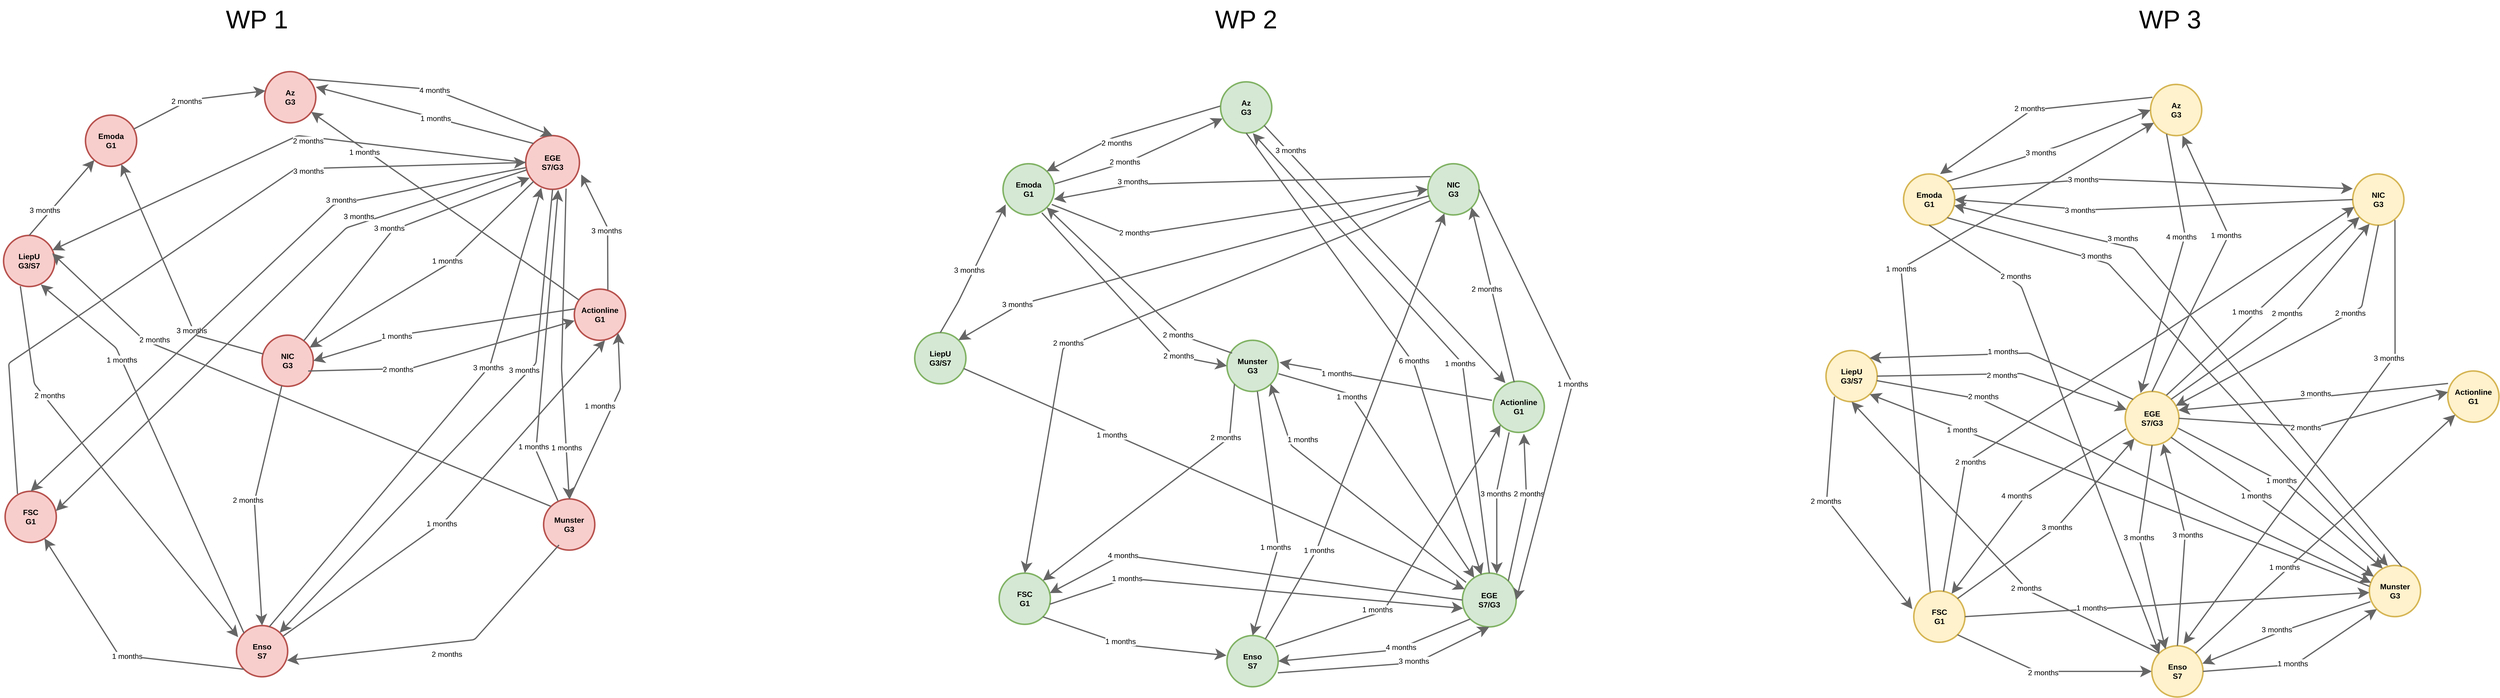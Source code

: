 <mxfile version="16.6.4" type="github">
  <diagram id="W2s8MJLVWpJcEm56MW2T" name="Page-1">
    <mxGraphModel dx="5232" dy="2154" grid="1" gridSize="10" guides="1" tooltips="1" connect="1" arrows="1" fold="1" page="1" pageScale="1" pageWidth="1169" pageHeight="827" math="0" shadow="0">
      <root>
        <mxCell id="0" />
        <mxCell id="1" parent="0" />
        <mxCell id="6P3J1ddqpNdzm3xkEEqz-1" value="EGE&lt;br&gt;S7/G3" style="ellipse;whiteSpace=wrap;html=1;shadow=0;fontFamily=Helvetica;fontSize=30;align=center;strokeColor=#b85450;strokeWidth=6;fillColor=#f8cecc;fontStyle=1;rotation=0;" parent="1" vertex="1">
          <mxGeometry x="1450" y="780" width="210" height="210" as="geometry" />
        </mxCell>
        <mxCell id="6P3J1ddqpNdzm3xkEEqz-4" value="Az&lt;br&gt;G3" style="ellipse;whiteSpace=wrap;html=1;shadow=0;fontFamily=Helvetica;fontSize=30;align=center;strokeColor=#b85450;strokeWidth=6;fillColor=#f8cecc;fontStyle=1;" parent="1" vertex="1">
          <mxGeometry x="430" y="530" width="200" height="200" as="geometry" />
        </mxCell>
        <mxCell id="6P3J1ddqpNdzm3xkEEqz-6" value="Enso&lt;br&gt;S7" style="ellipse;whiteSpace=wrap;html=1;shadow=0;fontFamily=Helvetica;fontSize=30;align=center;strokeColor=#b85450;strokeWidth=6;fillColor=#f8cecc;fontStyle=1;" parent="1" vertex="1">
          <mxGeometry x="320" y="2695" width="200" height="200" as="geometry" />
        </mxCell>
        <mxCell id="6P3J1ddqpNdzm3xkEEqz-7" value="FSC&lt;br&gt;G1" style="ellipse;whiteSpace=wrap;html=1;shadow=0;fontFamily=Helvetica;fontSize=30;align=center;strokeColor=#b85450;strokeWidth=6;fillColor=#f8cecc;fontStyle=1;" parent="1" vertex="1">
          <mxGeometry x="-584" y="2170" width="200" height="200" as="geometry" />
        </mxCell>
        <mxCell id="6P3J1ddqpNdzm3xkEEqz-8" value="Munster&lt;br&gt;G3" style="ellipse;whiteSpace=wrap;html=1;shadow=0;fontFamily=Helvetica;fontSize=30;align=center;strokeColor=#b85450;strokeWidth=6;fillColor=#f8cecc;fontStyle=1;" parent="1" vertex="1">
          <mxGeometry x="1520" y="2200" width="200" height="200" as="geometry" />
        </mxCell>
        <mxCell id="6P3J1ddqpNdzm3xkEEqz-9" value="NIC&lt;br&gt;G3" style="ellipse;whiteSpace=wrap;html=1;shadow=0;fontFamily=Helvetica;fontSize=30;align=center;strokeColor=#b85450;strokeWidth=6;fillColor=#f8cecc;fontStyle=1;" parent="1" vertex="1">
          <mxGeometry x="420" y="1560" width="200" height="200" as="geometry" />
        </mxCell>
        <mxCell id="RA4yXV4o2ofGShOG1ZT5-9" value="LiepU&lt;br&gt;G3/S7" style="ellipse;whiteSpace=wrap;html=1;shadow=0;fontFamily=Helvetica;fontSize=30;align=center;strokeColor=#b85450;strokeWidth=6;fillColor=#f8cecc;fontStyle=1;" vertex="1" parent="1">
          <mxGeometry x="-590" y="1170" width="200" height="200" as="geometry" />
        </mxCell>
        <mxCell id="RA4yXV4o2ofGShOG1ZT5-12" value="Actionline&lt;br&gt;G1" style="ellipse;whiteSpace=wrap;html=1;shadow=0;fontFamily=Helvetica;fontSize=30;align=center;strokeColor=#b85450;strokeWidth=6;fillColor=#f8cecc;fontStyle=1;" vertex="1" parent="1">
          <mxGeometry x="1640" y="1380" width="200" height="200" as="geometry" />
        </mxCell>
        <mxCell id="RA4yXV4o2ofGShOG1ZT5-38" value="" style="endArrow=classic;html=1;rounded=1;fontSize=29;strokeWidth=5;fontStyle=1;flowAnimation=0;fillColor=#f5f5f5;strokeColor=#666666;endSize=30;metaEdit=0;" edge="1" parent="1" source="RA4yXV4o2ofGShOG1ZT5-12" target="6P3J1ddqpNdzm3xkEEqz-4">
          <mxGeometry width="50" height="50" relative="1" as="geometry">
            <mxPoint x="1590.0" y="2015.0" as="sourcePoint" />
            <mxPoint x="930" y="2000" as="targetPoint" />
            <Array as="points" />
          </mxGeometry>
        </mxCell>
        <mxCell id="RA4yXV4o2ofGShOG1ZT5-39" value="1 months" style="edgeLabel;html=1;align=center;verticalAlign=middle;resizable=0;points=[];fontSize=29;horizontal=1;" vertex="1" connectable="0" parent="RA4yXV4o2ofGShOG1ZT5-38">
          <mxGeometry x="-0.17" y="7" relative="1" as="geometry">
            <mxPoint x="-400" y="-279" as="offset" />
          </mxGeometry>
        </mxCell>
        <mxCell id="RA4yXV4o2ofGShOG1ZT5-46" value="Emoda&lt;br&gt;G1" style="ellipse;whiteSpace=wrap;html=1;shadow=0;fontFamily=Helvetica;fontSize=30;align=center;strokeColor=#b85450;strokeWidth=6;fillColor=#f8cecc;fontStyle=1;" vertex="1" parent="1">
          <mxGeometry x="-270" y="700" width="200" height="200" as="geometry" />
        </mxCell>
        <mxCell id="RA4yXV4o2ofGShOG1ZT5-47" value="" style="endArrow=classic;html=1;rounded=1;fontSize=29;entryX=0.015;entryY=0.375;entryDx=0;entryDy=0;strokeWidth=5;flowAnimation=0;entryPerimeter=0;fillColor=#f5f5f5;strokeColor=#666666;endSize=30;metaEdit=0;" edge="1" parent="1" source="RA4yXV4o2ofGShOG1ZT5-46" target="6P3J1ddqpNdzm3xkEEqz-4">
          <mxGeometry width="50" height="50" relative="1" as="geometry">
            <mxPoint x="1360.0" y="1895.0" as="sourcePoint" />
            <mxPoint x="1820" y="1700.0" as="targetPoint" />
            <Array as="points">
              <mxPoint x="140" y="640" />
            </Array>
          </mxGeometry>
        </mxCell>
        <mxCell id="RA4yXV4o2ofGShOG1ZT5-48" value="2 months" style="edgeLabel;html=1;align=center;verticalAlign=middle;resizable=0;points=[];fontSize=29;horizontal=1;" vertex="1" connectable="0" parent="RA4yXV4o2ofGShOG1ZT5-47">
          <mxGeometry x="-0.17" y="7" relative="1" as="geometry">
            <mxPoint x="9" y="1" as="offset" />
          </mxGeometry>
        </mxCell>
        <mxCell id="RA4yXV4o2ofGShOG1ZT5-49" value="" style="endArrow=classic;html=1;rounded=1;fontSize=29;entryX=0.6;entryY=1;entryDx=0;entryDy=0;strokeWidth=5;flowAnimation=0;jumpStyle=none;entryPerimeter=0;fillColor=#f5f5f5;strokeColor=#666666;endSize=30;metaEdit=0;" edge="1" parent="1" source="6P3J1ddqpNdzm3xkEEqz-6" target="RA4yXV4o2ofGShOG1ZT5-12">
          <mxGeometry width="50" height="50" relative="1" as="geometry">
            <mxPoint x="1580.0" y="2005.0" as="sourcePoint" />
            <mxPoint x="2040" y="1810.0" as="targetPoint" />
            <Array as="points">
              <mxPoint x="1140" y="2280" />
            </Array>
          </mxGeometry>
        </mxCell>
        <mxCell id="RA4yXV4o2ofGShOG1ZT5-50" value="1 months" style="edgeLabel;html=1;align=center;verticalAlign=middle;resizable=0;points=[];fontSize=29;horizontal=1;" vertex="1" connectable="0" parent="RA4yXV4o2ofGShOG1ZT5-49">
          <mxGeometry x="-0.17" y="7" relative="1" as="geometry">
            <mxPoint x="44" y="-19" as="offset" />
          </mxGeometry>
        </mxCell>
        <mxCell id="RA4yXV4o2ofGShOG1ZT5-55" value="" style="endArrow=classic;html=1;rounded=1;fontSize=29;entryX=0.727;entryY=0.959;entryDx=0;entryDy=0;strokeWidth=5;flowAnimation=0;jumpStyle=none;exitX=0;exitY=0;exitDx=0;exitDy=0;fillColor=#f5f5f5;strokeColor=#666666;entryPerimeter=0;endSize=30;metaEdit=0;" edge="1" parent="1" source="6P3J1ddqpNdzm3xkEEqz-6" target="RA4yXV4o2ofGShOG1ZT5-9">
          <mxGeometry width="50" height="50" relative="1" as="geometry">
            <mxPoint x="250" y="2720" as="sourcePoint" />
            <mxPoint x="2200" y="2080.0" as="targetPoint" />
            <Array as="points">
              <mxPoint x="-150" y="1610" />
            </Array>
          </mxGeometry>
        </mxCell>
        <mxCell id="RA4yXV4o2ofGShOG1ZT5-56" value="1 months" style="edgeLabel;html=1;align=center;verticalAlign=middle;resizable=0;points=[];fontSize=29;horizontal=1;" vertex="1" connectable="0" parent="RA4yXV4o2ofGShOG1ZT5-55">
          <mxGeometry x="-0.17" y="7" relative="1" as="geometry">
            <mxPoint x="-199" y="-462" as="offset" />
          </mxGeometry>
        </mxCell>
        <mxCell id="RA4yXV4o2ofGShOG1ZT5-59" value="" style="endArrow=classic;html=1;rounded=1;fontSize=29;strokeWidth=5;flowAnimation=0;jumpStyle=none;exitX=0;exitY=1;exitDx=0;exitDy=0;fillColor=#f5f5f5;strokeColor=#666666;endSize=30;metaEdit=0;" edge="1" parent="1" source="6P3J1ddqpNdzm3xkEEqz-6" target="6P3J1ddqpNdzm3xkEEqz-7">
          <mxGeometry width="50" height="50" relative="1" as="geometry">
            <mxPoint x="1740.0" y="2275" as="sourcePoint" />
            <mxPoint x="2200" y="2080" as="targetPoint" />
            <Array as="points">
              <mxPoint x="-140" y="2810" />
            </Array>
          </mxGeometry>
        </mxCell>
        <mxCell id="RA4yXV4o2ofGShOG1ZT5-60" value="1 months" style="edgeLabel;html=1;align=center;verticalAlign=middle;resizable=0;points=[];fontSize=29;horizontal=1;" vertex="1" connectable="0" parent="RA4yXV4o2ofGShOG1ZT5-59">
          <mxGeometry x="-0.17" y="7" relative="1" as="geometry">
            <mxPoint x="-30" y="-9" as="offset" />
          </mxGeometry>
        </mxCell>
        <mxCell id="RA4yXV4o2ofGShOG1ZT5-61" value="" style="endArrow=classic;html=1;rounded=1;fontSize=29;exitX=0.5;exitY=0;exitDx=0;exitDy=0;strokeWidth=5;flowAnimation=0;fillColor=#f5f5f5;strokeColor=#666666;endSize=30;metaEdit=0;" edge="1" parent="1" source="RA4yXV4o2ofGShOG1ZT5-9" target="RA4yXV4o2ofGShOG1ZT5-46">
          <mxGeometry width="50" height="50" relative="1" as="geometry">
            <mxPoint x="1440.0" y="2015.0" as="sourcePoint" />
            <mxPoint x="170" y="1140" as="targetPoint" />
          </mxGeometry>
        </mxCell>
        <mxCell id="RA4yXV4o2ofGShOG1ZT5-62" value="3 months" style="edgeLabel;html=1;align=center;verticalAlign=middle;resizable=0;points=[];fontSize=29;horizontal=1;" vertex="1" connectable="0" parent="RA4yXV4o2ofGShOG1ZT5-61">
          <mxGeometry x="-0.17" y="7" relative="1" as="geometry">
            <mxPoint x="-40" y="28" as="offset" />
          </mxGeometry>
        </mxCell>
        <mxCell id="RA4yXV4o2ofGShOG1ZT5-63" value="" style="endArrow=classic;html=1;rounded=1;fontSize=29;strokeWidth=5;flowAnimation=0;entryX=0.033;entryY=0.226;entryDx=0;entryDy=0;fillColor=#f5f5f5;strokeColor=#666666;entryPerimeter=0;exitX=0.327;exitY=0.992;exitDx=0;exitDy=0;exitPerimeter=0;endSize=30;metaEdit=0;" edge="1" parent="1" source="RA4yXV4o2ofGShOG1ZT5-9" target="6P3J1ddqpNdzm3xkEEqz-6">
          <mxGeometry width="50" height="50" relative="1" as="geometry">
            <mxPoint x="-560" y="1240" as="sourcePoint" />
            <mxPoint x="2090" y="1980.0" as="targetPoint" />
            <Array as="points">
              <mxPoint x="-470" y="1750" />
            </Array>
          </mxGeometry>
        </mxCell>
        <mxCell id="RA4yXV4o2ofGShOG1ZT5-64" value="2 months" style="edgeLabel;html=1;align=center;verticalAlign=middle;resizable=0;points=[];fontSize=29;horizontal=1;" vertex="1" connectable="0" parent="RA4yXV4o2ofGShOG1ZT5-63">
          <mxGeometry x="-0.17" y="7" relative="1" as="geometry">
            <mxPoint x="-135" y="-185" as="offset" />
          </mxGeometry>
        </mxCell>
        <mxCell id="RA4yXV4o2ofGShOG1ZT5-65" value="" style="endArrow=classic;html=1;rounded=1;fontSize=29;entryX=1;entryY=1;entryDx=0;entryDy=0;exitX=0.5;exitY=0;exitDx=0;exitDy=0;strokeWidth=5;flowAnimation=0;jumpStyle=none;fillColor=#f5f5f5;strokeColor=#666666;endSize=30;metaEdit=0;" edge="1" parent="1" source="6P3J1ddqpNdzm3xkEEqz-8" target="RA4yXV4o2ofGShOG1ZT5-12">
          <mxGeometry width="50" height="50" relative="1" as="geometry">
            <mxPoint x="2060.0" y="1845.0" as="sourcePoint" />
            <mxPoint x="2520" y="1650.0" as="targetPoint" />
            <Array as="points">
              <mxPoint x="1820" y="1770" />
            </Array>
          </mxGeometry>
        </mxCell>
        <mxCell id="RA4yXV4o2ofGShOG1ZT5-66" value="1 months" style="edgeLabel;html=1;align=center;verticalAlign=middle;resizable=0;points=[];fontSize=29;horizontal=1;" vertex="1" connectable="0" parent="RA4yXV4o2ofGShOG1ZT5-65">
          <mxGeometry x="-0.17" y="7" relative="1" as="geometry">
            <mxPoint x="5" y="-99" as="offset" />
          </mxGeometry>
        </mxCell>
        <mxCell id="RA4yXV4o2ofGShOG1ZT5-69" value="" style="endArrow=classic;html=1;rounded=1;fontSize=29;entryX=0.988;entryY=0.68;entryDx=0;entryDy=0;exitX=0.3;exitY=0.9;exitDx=0;exitDy=0;strokeWidth=5;flowAnimation=0;exitPerimeter=0;entryPerimeter=0;fillColor=#f5f5f5;strokeColor=#666666;endSize=30;metaEdit=0;" edge="1" parent="1" source="6P3J1ddqpNdzm3xkEEqz-8" target="6P3J1ddqpNdzm3xkEEqz-6">
          <mxGeometry width="50" height="50" relative="1" as="geometry">
            <mxPoint x="1940.0" y="1765.0" as="sourcePoint" />
            <mxPoint x="2400" y="1570.0" as="targetPoint" />
            <Array as="points">
              <mxPoint x="1250" y="2750" />
            </Array>
          </mxGeometry>
        </mxCell>
        <mxCell id="RA4yXV4o2ofGShOG1ZT5-70" value="2 months" style="edgeLabel;html=1;align=center;verticalAlign=middle;resizable=0;points=[];fontSize=29;horizontal=1;" vertex="1" connectable="0" parent="RA4yXV4o2ofGShOG1ZT5-69">
          <mxGeometry x="-0.17" y="7" relative="1" as="geometry">
            <mxPoint x="-93" y="48" as="offset" />
          </mxGeometry>
        </mxCell>
        <mxCell id="RA4yXV4o2ofGShOG1ZT5-71" value="" style="endArrow=classic;html=1;rounded=1;fontSize=29;entryX=0.95;entryY=0.35;entryDx=0;entryDy=0;exitX=0;exitY=0;exitDx=0;exitDy=0;strokeWidth=5;flowAnimation=0;entryPerimeter=0;fillColor=#f5f5f5;strokeColor=#666666;endSize=30;metaEdit=0;" edge="1" parent="1" source="6P3J1ddqpNdzm3xkEEqz-8" target="RA4yXV4o2ofGShOG1ZT5-9">
          <mxGeometry width="50" height="50" relative="1" as="geometry">
            <mxPoint x="1940.0" y="1765.0" as="sourcePoint" />
            <mxPoint x="2400" y="1570.0" as="targetPoint" />
            <Array as="points">
              <mxPoint x="-40" y="1580" />
            </Array>
          </mxGeometry>
        </mxCell>
        <mxCell id="RA4yXV4o2ofGShOG1ZT5-72" value="2 months" style="edgeLabel;html=1;align=center;verticalAlign=middle;resizable=0;points=[];fontSize=29;horizontal=1;" vertex="1" connectable="0" parent="RA4yXV4o2ofGShOG1ZT5-71">
          <mxGeometry x="-0.17" y="7" relative="1" as="geometry">
            <mxPoint x="-697" y="-311" as="offset" />
          </mxGeometry>
        </mxCell>
        <mxCell id="RA4yXV4o2ofGShOG1ZT5-81" value="EGE&lt;br&gt;S7/G3" style="ellipse;whiteSpace=wrap;html=1;shadow=0;fontFamily=Helvetica;fontSize=30;align=center;strokeColor=#82b366;strokeWidth=6;fillColor=#d5e8d4;fontStyle=1;rotation=0;" vertex="1" parent="1">
          <mxGeometry x="5110" y="2490" width="210" height="210" as="geometry" />
        </mxCell>
        <mxCell id="RA4yXV4o2ofGShOG1ZT5-82" value="Az&lt;br&gt;G3" style="ellipse;whiteSpace=wrap;html=1;shadow=0;fontFamily=Helvetica;fontSize=30;align=center;strokeColor=#82B366;strokeWidth=6;fillColor=#D5E8D4;fontStyle=1;" vertex="1" parent="1">
          <mxGeometry x="4165" y="570" width="200" height="200" as="geometry" />
        </mxCell>
        <mxCell id="RA4yXV4o2ofGShOG1ZT5-83" value="Enso&lt;br&gt;S7" style="ellipse;whiteSpace=wrap;html=1;shadow=0;fontFamily=Helvetica;fontSize=30;align=center;strokeColor=#82b366;strokeWidth=6;fillColor=#d5e8d4;fontStyle=1;" vertex="1" parent="1">
          <mxGeometry x="4190" y="2734" width="200" height="200" as="geometry" />
        </mxCell>
        <mxCell id="RA4yXV4o2ofGShOG1ZT5-84" value="FSC&lt;br&gt;G1" style="ellipse;whiteSpace=wrap;html=1;shadow=0;fontFamily=Helvetica;fontSize=30;align=center;strokeColor=#82b366;strokeWidth=6;fillColor=#d5e8d4;fontStyle=1;" vertex="1" parent="1">
          <mxGeometry x="3300" y="2490" width="200" height="200" as="geometry" />
        </mxCell>
        <mxCell id="RA4yXV4o2ofGShOG1ZT5-85" value="Munster&lt;br&gt;G3" style="ellipse;whiteSpace=wrap;html=1;shadow=0;fontFamily=Helvetica;fontSize=30;align=center;strokeColor=#82b366;strokeWidth=6;fillColor=#d5e8d4;fontStyle=1;" vertex="1" parent="1">
          <mxGeometry x="4190" y="1580" width="200" height="200" as="geometry" />
        </mxCell>
        <mxCell id="RA4yXV4o2ofGShOG1ZT5-86" value="NIC&lt;br&gt;G3" style="ellipse;whiteSpace=wrap;html=1;shadow=0;fontFamily=Helvetica;fontSize=30;align=center;strokeColor=#82b366;strokeWidth=6;fillColor=#d5e8d4;fontStyle=1;" vertex="1" parent="1">
          <mxGeometry x="4975" y="890" width="200" height="200" as="geometry" />
        </mxCell>
        <mxCell id="RA4yXV4o2ofGShOG1ZT5-87" value="LiepU&lt;br&gt;G3/S7" style="ellipse;whiteSpace=wrap;html=1;shadow=0;fontFamily=Helvetica;fontSize=30;align=center;strokeColor=#82b366;strokeWidth=6;fillColor=#d5e8d4;fontStyle=1;" vertex="1" parent="1">
          <mxGeometry x="2970" y="1550" width="200" height="200" as="geometry" />
        </mxCell>
        <mxCell id="RA4yXV4o2ofGShOG1ZT5-88" value="Actionline&lt;br&gt;G1" style="ellipse;whiteSpace=wrap;html=1;shadow=0;fontFamily=Helvetica;fontSize=30;align=center;strokeColor=#82b366;strokeWidth=6;fillColor=#d5e8d4;fontStyle=1;" vertex="1" parent="1">
          <mxGeometry x="5230" y="1740" width="200" height="200" as="geometry" />
        </mxCell>
        <mxCell id="RA4yXV4o2ofGShOG1ZT5-89" value="Emoda&lt;br&gt;G1" style="ellipse;whiteSpace=wrap;html=1;shadow=0;fontFamily=Helvetica;fontSize=30;align=center;strokeColor=#82b366;strokeWidth=6;fillColor=#d5e8d4;fontStyle=1;" vertex="1" parent="1">
          <mxGeometry x="3315" y="890" width="200" height="200" as="geometry" />
        </mxCell>
        <mxCell id="RA4yXV4o2ofGShOG1ZT5-100" value="" style="endArrow=classic;html=1;rounded=1;fontSize=29;entryX=1;entryY=1;entryDx=0;entryDy=0;exitX=0.411;exitY=0.017;exitDx=0;exitDy=0;strokeWidth=5;flowAnimation=0;fillColor=#f5f5f5;strokeColor=#666666;endSize=30;metaEdit=0;exitPerimeter=0;" edge="1" parent="1" source="RA4yXV4o2ofGShOG1ZT5-88" target="RA4yXV4o2ofGShOG1ZT5-86">
          <mxGeometry width="50" height="50" relative="1" as="geometry">
            <mxPoint x="5880.0" y="2646" as="sourcePoint" />
            <mxPoint x="6340" y="2451" as="targetPoint" />
          </mxGeometry>
        </mxCell>
        <mxCell id="RA4yXV4o2ofGShOG1ZT5-101" value="2 months" style="edgeLabel;html=1;align=center;verticalAlign=middle;resizable=0;points=[];fontSize=29;horizontal=1;" vertex="1" connectable="0" parent="RA4yXV4o2ofGShOG1ZT5-100">
          <mxGeometry x="-0.17" y="7" relative="1" as="geometry">
            <mxPoint x="-32" y="-82" as="offset" />
          </mxGeometry>
        </mxCell>
        <mxCell id="RA4yXV4o2ofGShOG1ZT5-102" value="" style="endArrow=classic;html=1;rounded=1;fontSize=29;entryX=0.24;entryY=0.034;entryDx=0;entryDy=0;exitX=1;exitY=1;exitDx=0;exitDy=0;strokeWidth=5;flowAnimation=0;fillColor=#f5f5f5;strokeColor=#666666;endSize=30;metaEdit=0;entryPerimeter=0;" edge="1" parent="1" source="RA4yXV4o2ofGShOG1ZT5-82" target="RA4yXV4o2ofGShOG1ZT5-88">
          <mxGeometry width="50" height="50" relative="1" as="geometry">
            <mxPoint x="5790.0" y="2545.0" as="sourcePoint" />
            <mxPoint x="6250" y="2350.0" as="targetPoint" />
          </mxGeometry>
        </mxCell>
        <mxCell id="RA4yXV4o2ofGShOG1ZT5-103" value="3 months" style="edgeLabel;html=1;align=center;verticalAlign=middle;resizable=0;points=[];fontSize=29;horizontal=1;" vertex="1" connectable="0" parent="RA4yXV4o2ofGShOG1ZT5-102">
          <mxGeometry x="-0.17" y="7" relative="1" as="geometry">
            <mxPoint x="-293" y="-316" as="offset" />
          </mxGeometry>
        </mxCell>
        <mxCell id="RA4yXV4o2ofGShOG1ZT5-106" value="" style="endArrow=classic;html=1;rounded=1;fontSize=29;exitX=-0.005;exitY=0.473;exitDx=0;exitDy=0;strokeWidth=5;flowAnimation=0;fillColor=#f5f5f5;strokeColor=#666666;endSize=30;metaEdit=0;exitPerimeter=0;entryX=1;entryY=0;entryDx=0;entryDy=0;" edge="1" parent="1" source="RA4yXV4o2ofGShOG1ZT5-82" target="RA4yXV4o2ofGShOG1ZT5-89">
          <mxGeometry width="50" height="50" relative="1" as="geometry">
            <mxPoint x="5880.0" y="2646" as="sourcePoint" />
            <mxPoint x="6340" y="2451" as="targetPoint" />
            <Array as="points">
              <mxPoint x="3740" y="790" />
            </Array>
          </mxGeometry>
        </mxCell>
        <mxCell id="RA4yXV4o2ofGShOG1ZT5-107" value="2 months" style="edgeLabel;html=1;align=center;verticalAlign=middle;resizable=0;points=[];fontSize=29;horizontal=1;" vertex="1" connectable="0" parent="RA4yXV4o2ofGShOG1ZT5-106">
          <mxGeometry x="-0.17" y="7" relative="1" as="geometry">
            <mxPoint x="-118" y="52" as="offset" />
          </mxGeometry>
        </mxCell>
        <mxCell id="RA4yXV4o2ofGShOG1ZT5-118" value="" style="endArrow=classic;html=1;rounded=1;fontSize=29;strokeWidth=5;flowAnimation=0;fillColor=#f5f5f5;strokeColor=#666666;endSize=30;metaEdit=0;entryX=0.039;entryY=0.716;entryDx=0;entryDy=0;entryPerimeter=0;exitX=1.008;exitY=0.392;exitDx=0;exitDy=0;exitPerimeter=0;" edge="1" parent="1" source="RA4yXV4o2ofGShOG1ZT5-89" target="RA4yXV4o2ofGShOG1ZT5-82">
          <mxGeometry width="50" height="50" relative="1" as="geometry">
            <mxPoint x="3800" y="1080" as="sourcePoint" />
            <mxPoint x="3495.711" y="929.289" as="targetPoint" />
            <Array as="points">
              <mxPoint x="3810" y="880" />
            </Array>
          </mxGeometry>
        </mxCell>
        <mxCell id="RA4yXV4o2ofGShOG1ZT5-119" value="2 months" style="edgeLabel;html=1;align=center;verticalAlign=middle;resizable=0;points=[];fontSize=29;horizontal=1;" vertex="1" connectable="0" parent="RA4yXV4o2ofGShOG1ZT5-118">
          <mxGeometry x="-0.17" y="7" relative="1" as="geometry">
            <mxPoint x="-4" y="6" as="offset" />
          </mxGeometry>
        </mxCell>
        <mxCell id="RA4yXV4o2ofGShOG1ZT5-122" value="" style="endArrow=classic;html=1;rounded=1;fontSize=29;entryX=0;entryY=0.5;entryDx=0;entryDy=0;exitX=0.951;exitY=0.794;exitDx=0;exitDy=0;strokeWidth=5;flowAnimation=0;fillColor=#f5f5f5;strokeColor=#666666;endSize=30;metaEdit=0;exitPerimeter=0;" edge="1" parent="1" source="RA4yXV4o2ofGShOG1ZT5-89" target="RA4yXV4o2ofGShOG1ZT5-86">
          <mxGeometry width="50" height="50" relative="1" as="geometry">
            <mxPoint x="5880.0" y="2646" as="sourcePoint" />
            <mxPoint x="6340" y="2451" as="targetPoint" />
            <Array as="points">
              <mxPoint x="3810" y="1170" />
            </Array>
          </mxGeometry>
        </mxCell>
        <mxCell id="RA4yXV4o2ofGShOG1ZT5-123" value="2 months" style="edgeLabel;html=1;align=center;verticalAlign=middle;resizable=0;points=[];fontSize=29;horizontal=1;" vertex="1" connectable="0" parent="RA4yXV4o2ofGShOG1ZT5-122">
          <mxGeometry x="-0.17" y="7" relative="1" as="geometry">
            <mxPoint x="-275" y="42" as="offset" />
          </mxGeometry>
        </mxCell>
        <mxCell id="RA4yXV4o2ofGShOG1ZT5-124" value="" style="endArrow=classic;html=1;rounded=1;fontSize=29;entryX=0;entryY=1;entryDx=0;entryDy=0;exitX=0.949;exitY=0.217;exitDx=0;exitDy=0;strokeWidth=5;flowAnimation=0;jumpStyle=none;fillColor=#f5f5f5;strokeColor=#666666;endSize=30;metaEdit=0;exitPerimeter=0;" edge="1" parent="1" source="RA4yXV4o2ofGShOG1ZT5-83" target="RA4yXV4o2ofGShOG1ZT5-88">
          <mxGeometry width="50" height="50" relative="1" as="geometry">
            <mxPoint x="6000.0" y="2726" as="sourcePoint" />
            <mxPoint x="6460" y="2531" as="targetPoint" />
            <Array as="points">
              <mxPoint x="4800" y="2640" />
            </Array>
          </mxGeometry>
        </mxCell>
        <mxCell id="RA4yXV4o2ofGShOG1ZT5-125" value="1 months" style="edgeLabel;html=1;align=center;verticalAlign=middle;resizable=0;points=[];fontSize=29;horizontal=1;" vertex="1" connectable="0" parent="RA4yXV4o2ofGShOG1ZT5-124">
          <mxGeometry x="-0.17" y="7" relative="1" as="geometry">
            <mxPoint x="-69" y="80" as="offset" />
          </mxGeometry>
        </mxCell>
        <mxCell id="RA4yXV4o2ofGShOG1ZT5-128" value="" style="endArrow=classic;html=1;rounded=1;fontSize=29;strokeWidth=5;flowAnimation=0;jumpStyle=none;fillColor=#f5f5f5;strokeColor=#666666;endSize=30;metaEdit=0;" edge="1" parent="1" source="RA4yXV4o2ofGShOG1ZT5-83" target="RA4yXV4o2ofGShOG1ZT5-86">
          <mxGeometry width="50" height="50" relative="1" as="geometry">
            <mxPoint x="4490.0" y="3035" as="sourcePoint" />
            <mxPoint x="4950.0" y="2840" as="targetPoint" />
            <Array as="points">
              <mxPoint x="4540" y="2400" />
            </Array>
          </mxGeometry>
        </mxCell>
        <mxCell id="RA4yXV4o2ofGShOG1ZT5-129" value="1 months" style="edgeLabel;html=1;align=center;verticalAlign=middle;resizable=0;points=[];fontSize=29;horizontal=1;" vertex="1" connectable="0" parent="RA4yXV4o2ofGShOG1ZT5-128">
          <mxGeometry x="-0.17" y="7" relative="1" as="geometry">
            <mxPoint x="-108" y="330" as="offset" />
          </mxGeometry>
        </mxCell>
        <mxCell id="RA4yXV4o2ofGShOG1ZT5-132" value="" style="endArrow=classic;html=1;rounded=1;fontSize=29;entryX=-0.01;entryY=0.389;entryDx=0;entryDy=0;exitX=1;exitY=1;exitDx=0;exitDy=0;strokeWidth=5;flowAnimation=0;jumpStyle=none;fillColor=#f5f5f5;strokeColor=#666666;endSize=30;metaEdit=0;entryPerimeter=0;" edge="1" parent="1" source="RA4yXV4o2ofGShOG1ZT5-84" target="RA4yXV4o2ofGShOG1ZT5-83">
          <mxGeometry width="50" height="50" relative="1" as="geometry">
            <mxPoint x="3350.0" y="3035.0" as="sourcePoint" />
            <mxPoint x="3810" y="2840.0" as="targetPoint" />
            <Array as="points">
              <mxPoint x="3790" y="2770" />
            </Array>
          </mxGeometry>
        </mxCell>
        <mxCell id="RA4yXV4o2ofGShOG1ZT5-133" value="1 months" style="edgeLabel;html=1;align=center;verticalAlign=middle;resizable=0;points=[];fontSize=29;horizontal=1;" vertex="1" connectable="0" parent="RA4yXV4o2ofGShOG1ZT5-132">
          <mxGeometry x="-0.17" y="7" relative="1" as="geometry">
            <mxPoint x="11" y="4" as="offset" />
          </mxGeometry>
        </mxCell>
        <mxCell id="RA4yXV4o2ofGShOG1ZT5-136" value="" style="endArrow=classic;html=1;rounded=1;fontSize=29;entryX=0.051;entryY=0.794;entryDx=0;entryDy=0;exitX=0.5;exitY=0;exitDx=0;exitDy=0;strokeWidth=5;flowAnimation=0;fillColor=#f5f5f5;strokeColor=#666666;endSize=30;metaEdit=0;entryPerimeter=0;" edge="1" parent="1" source="RA4yXV4o2ofGShOG1ZT5-87" target="RA4yXV4o2ofGShOG1ZT5-89">
          <mxGeometry width="50" height="50" relative="1" as="geometry">
            <mxPoint x="5790.0" y="2545.0" as="sourcePoint" />
            <mxPoint x="6250" y="2350.0" as="targetPoint" />
            <Array as="points">
              <mxPoint x="3140" y="1430" />
            </Array>
          </mxGeometry>
        </mxCell>
        <mxCell id="RA4yXV4o2ofGShOG1ZT5-137" value="3 months" style="edgeLabel;html=1;align=center;verticalAlign=middle;resizable=0;points=[];fontSize=29;horizontal=1;" vertex="1" connectable="0" parent="RA4yXV4o2ofGShOG1ZT5-136">
          <mxGeometry x="-0.17" y="7" relative="1" as="geometry">
            <mxPoint x="8" y="-36" as="offset" />
          </mxGeometry>
        </mxCell>
        <mxCell id="RA4yXV4o2ofGShOG1ZT5-148" value="" style="endArrow=classic;html=1;rounded=1;fontSize=29;exitX=0.051;exitY=0.251;exitDx=0;exitDy=0;strokeWidth=5;flowAnimation=0;fillColor=#f5f5f5;strokeColor=#666666;endSize=30;metaEdit=0;exitPerimeter=0;entryX=0.994;entryY=0.694;entryDx=0;entryDy=0;entryPerimeter=0;" edge="1" parent="1" source="RA4yXV4o2ofGShOG1ZT5-86" target="RA4yXV4o2ofGShOG1ZT5-89">
          <mxGeometry width="50" height="50" relative="1" as="geometry">
            <mxPoint x="5790.0" y="2545.0" as="sourcePoint" />
            <mxPoint x="6250" y="2350.0" as="targetPoint" />
            <Array as="points">
              <mxPoint x="3830" y="970" />
            </Array>
          </mxGeometry>
        </mxCell>
        <mxCell id="RA4yXV4o2ofGShOG1ZT5-149" value="3 months" style="edgeLabel;html=1;align=center;verticalAlign=middle;resizable=0;points=[];fontSize=29;horizontal=1;" vertex="1" connectable="0" parent="RA4yXV4o2ofGShOG1ZT5-148">
          <mxGeometry x="-0.17" y="7" relative="1" as="geometry">
            <mxPoint x="-551" y="-3" as="offset" />
          </mxGeometry>
        </mxCell>
        <mxCell id="RA4yXV4o2ofGShOG1ZT5-150" value="" style="endArrow=classic;html=1;rounded=1;fontSize=29;entryX=0.5;entryY=0;entryDx=0;entryDy=0;exitX=0.051;exitY=0.723;exitDx=0;exitDy=0;strokeWidth=5;flowAnimation=0;fillColor=#f5f5f5;strokeColor=#666666;endSize=30;metaEdit=0;exitPerimeter=0;" edge="1" parent="1" source="RA4yXV4o2ofGShOG1ZT5-86" target="RA4yXV4o2ofGShOG1ZT5-84">
          <mxGeometry width="50" height="50" relative="1" as="geometry">
            <mxPoint x="5880.0" y="2646.0" as="sourcePoint" />
            <mxPoint x="6340" y="2451.0" as="targetPoint" />
            <Array as="points">
              <mxPoint x="3550" y="1610" />
            </Array>
          </mxGeometry>
        </mxCell>
        <mxCell id="RA4yXV4o2ofGShOG1ZT5-151" value="2 months" style="edgeLabel;html=1;align=center;verticalAlign=middle;resizable=0;points=[];fontSize=29;horizontal=1;" vertex="1" connectable="0" parent="RA4yXV4o2ofGShOG1ZT5-150">
          <mxGeometry x="-0.17" y="7" relative="1" as="geometry">
            <mxPoint x="-479" y="173" as="offset" />
          </mxGeometry>
        </mxCell>
        <mxCell id="RA4yXV4o2ofGShOG1ZT5-152" value="" style="endArrow=classic;html=1;rounded=1;fontSize=29;entryX=1;entryY=0;entryDx=0;entryDy=0;strokeWidth=5;flowAnimation=0;fillColor=#f5f5f5;strokeColor=#666666;endSize=30;metaEdit=0;" edge="1" parent="1" source="RA4yXV4o2ofGShOG1ZT5-86" target="RA4yXV4o2ofGShOG1ZT5-87">
          <mxGeometry width="50" height="50" relative="1" as="geometry">
            <mxPoint x="5790.0" y="2545.0" as="sourcePoint" />
            <mxPoint x="6250" y="2350.0" as="targetPoint" />
            <Array as="points">
              <mxPoint x="3380" y="1440" />
            </Array>
          </mxGeometry>
        </mxCell>
        <mxCell id="RA4yXV4o2ofGShOG1ZT5-153" value="3 months" style="edgeLabel;html=1;align=center;verticalAlign=middle;resizable=0;points=[];fontSize=29;horizontal=1;" vertex="1" connectable="0" parent="RA4yXV4o2ofGShOG1ZT5-152">
          <mxGeometry x="-0.17" y="7" relative="1" as="geometry">
            <mxPoint x="-835" y="212" as="offset" />
          </mxGeometry>
        </mxCell>
        <mxCell id="RA4yXV4o2ofGShOG1ZT5-154" value="EGE&lt;br&gt;S7/G3" style="ellipse;whiteSpace=wrap;html=1;shadow=0;fontFamily=Helvetica;fontSize=30;align=center;strokeColor=#d6b656;strokeWidth=6;fillColor=#fff2cc;fontStyle=1;rotation=0;" vertex="1" parent="1">
          <mxGeometry x="7699.56" y="1780" width="210" height="210" as="geometry" />
        </mxCell>
        <mxCell id="RA4yXV4o2ofGShOG1ZT5-155" value="Az&lt;br&gt;G3" style="ellipse;whiteSpace=wrap;html=1;shadow=0;fontFamily=Helvetica;fontSize=30;align=center;strokeColor=#d6b656;strokeWidth=6;fillColor=#fff2cc;fontStyle=1;" vertex="1" parent="1">
          <mxGeometry x="7798.56" y="580" width="200" height="200" as="geometry" />
        </mxCell>
        <mxCell id="RA4yXV4o2ofGShOG1ZT5-156" value="Enso&lt;br&gt;S7" style="ellipse;whiteSpace=wrap;html=1;shadow=0;fontFamily=Helvetica;fontSize=30;align=center;strokeColor=#d6b656;strokeWidth=6;fillColor=#fff2cc;fontStyle=1;" vertex="1" parent="1">
          <mxGeometry x="7803.56" y="2774" width="200" height="200" as="geometry" />
        </mxCell>
        <mxCell id="RA4yXV4o2ofGShOG1ZT5-157" value="FSC&lt;br&gt;G1" style="ellipse;whiteSpace=wrap;html=1;shadow=0;fontFamily=Helvetica;fontSize=30;align=center;strokeColor=#d6b656;strokeWidth=6;fillColor=#fff2cc;fontStyle=1;" vertex="1" parent="1">
          <mxGeometry x="6873.56" y="2560" width="200" height="200" as="geometry" />
        </mxCell>
        <mxCell id="RA4yXV4o2ofGShOG1ZT5-158" value="Munster&lt;br&gt;G3" style="ellipse;whiteSpace=wrap;html=1;shadow=0;fontFamily=Helvetica;fontSize=30;align=center;strokeColor=#d6b656;strokeWidth=6;fillColor=#fff2cc;fontStyle=1;" vertex="1" parent="1">
          <mxGeometry x="8653.56" y="2460" width="200" height="200" as="geometry" />
        </mxCell>
        <mxCell id="RA4yXV4o2ofGShOG1ZT5-159" value="NIC&lt;br&gt;G3" style="ellipse;whiteSpace=wrap;html=1;shadow=0;fontFamily=Helvetica;fontSize=30;align=center;strokeColor=#d6b656;strokeWidth=6;fillColor=#fff2cc;fontStyle=1;" vertex="1" parent="1">
          <mxGeometry x="8588.56" y="930" width="200" height="200" as="geometry" />
        </mxCell>
        <mxCell id="RA4yXV4o2ofGShOG1ZT5-160" value="LiepU&lt;br&gt;G3/S7" style="ellipse;whiteSpace=wrap;html=1;shadow=0;fontFamily=Helvetica;fontSize=30;align=center;strokeColor=#d6b656;strokeWidth=6;fillColor=#fff2cc;fontStyle=1;" vertex="1" parent="1">
          <mxGeometry x="6530.56" y="1620" width="200" height="200" as="geometry" />
        </mxCell>
        <mxCell id="RA4yXV4o2ofGShOG1ZT5-161" value="Actionline&lt;br&gt;G1" style="ellipse;whiteSpace=wrap;html=1;shadow=0;fontFamily=Helvetica;fontSize=30;align=center;strokeColor=#d6b656;strokeWidth=6;fillColor=#fff2cc;fontStyle=1;" vertex="1" parent="1">
          <mxGeometry x="8960.0" y="1700" width="200" height="200" as="geometry" />
        </mxCell>
        <mxCell id="RA4yXV4o2ofGShOG1ZT5-162" value="Emoda&lt;br&gt;G1" style="ellipse;whiteSpace=wrap;html=1;shadow=0;fontFamily=Helvetica;fontSize=30;align=center;strokeColor=#d6b656;strokeWidth=6;fillColor=#fff2cc;fontStyle=1;" vertex="1" parent="1">
          <mxGeometry x="6833.56" y="930" width="200" height="200" as="geometry" />
        </mxCell>
        <mxCell id="RA4yXV4o2ofGShOG1ZT5-163" value="" style="endArrow=classic;html=1;rounded=1;fontSize=29;entryX=0.989;entryY=0.348;entryDx=0;entryDy=0;exitX=0.005;exitY=0.243;exitDx=0;exitDy=0;strokeWidth=5;flowAnimation=0;fillColor=#f5f5f5;strokeColor=#666666;endSize=30;metaEdit=0;exitPerimeter=0;entryPerimeter=0;" edge="1" parent="1" source="RA4yXV4o2ofGShOG1ZT5-161" target="RA4yXV4o2ofGShOG1ZT5-154">
          <mxGeometry width="50" height="50" relative="1" as="geometry">
            <mxPoint x="9883.56" y="1285" as="sourcePoint" />
            <mxPoint x="10343.56" y="1090" as="targetPoint" />
            <Array as="points">
              <mxPoint x="8473.56" y="1800" />
            </Array>
          </mxGeometry>
        </mxCell>
        <mxCell id="RA4yXV4o2ofGShOG1ZT5-164" value="3 months" style="edgeLabel;html=1;align=center;verticalAlign=middle;resizable=0;points=[];fontSize=29;horizontal=1;" vertex="1" connectable="0" parent="RA4yXV4o2ofGShOG1ZT5-163">
          <mxGeometry x="-0.17" y="7" relative="1" as="geometry">
            <mxPoint x="-81" y="-14" as="offset" />
          </mxGeometry>
        </mxCell>
        <mxCell id="RA4yXV4o2ofGShOG1ZT5-165" value="" style="endArrow=classic;html=1;rounded=1;fontSize=29;entryX=0.286;entryY=0.029;entryDx=0;entryDy=0;exitX=0.313;exitY=0.968;exitDx=0;exitDy=0;strokeWidth=5;flowAnimation=0;fillColor=#f5f5f5;strokeColor=#666666;endSize=30;metaEdit=0;entryPerimeter=0;exitPerimeter=0;" edge="1" parent="1" source="RA4yXV4o2ofGShOG1ZT5-155" target="RA4yXV4o2ofGShOG1ZT5-154">
          <mxGeometry width="50" height="50" relative="1" as="geometry">
            <mxPoint x="9883.56" y="1285" as="sourcePoint" />
            <mxPoint x="10343.56" y="1090" as="targetPoint" />
            <Array as="points">
              <mxPoint x="7933.56" y="1170" />
            </Array>
          </mxGeometry>
        </mxCell>
        <mxCell id="RA4yXV4o2ofGShOG1ZT5-166" value="4 months" style="edgeLabel;html=1;align=center;verticalAlign=middle;resizable=0;points=[];fontSize=29;horizontal=1;" vertex="1" connectable="0" parent="RA4yXV4o2ofGShOG1ZT5-165">
          <mxGeometry x="-0.17" y="7" relative="1" as="geometry">
            <mxPoint x="-13" y="-25" as="offset" />
          </mxGeometry>
        </mxCell>
        <mxCell id="RA4yXV4o2ofGShOG1ZT5-167" value="" style="endArrow=classic;html=1;rounded=1;fontSize=29;entryX=0.713;entryY=0.002;entryDx=0;entryDy=0;exitX=0.036;exitY=0.251;exitDx=0;exitDy=0;strokeWidth=5;flowAnimation=0;fillColor=#f5f5f5;strokeColor=#666666;endSize=30;metaEdit=0;exitPerimeter=0;entryPerimeter=0;" edge="1" parent="1" source="RA4yXV4o2ofGShOG1ZT5-155" target="RA4yXV4o2ofGShOG1ZT5-162">
          <mxGeometry width="50" height="50" relative="1" as="geometry">
            <mxPoint x="7063.56" y="635" as="sourcePoint" />
            <mxPoint x="7523.56" y="440" as="targetPoint" />
            <Array as="points">
              <mxPoint x="7333.56" y="680" />
            </Array>
          </mxGeometry>
        </mxCell>
        <mxCell id="RA4yXV4o2ofGShOG1ZT5-168" value="2 months" style="edgeLabel;html=1;align=center;verticalAlign=middle;resizable=0;points=[];fontSize=29;horizontal=1;" vertex="1" connectable="0" parent="RA4yXV4o2ofGShOG1ZT5-167">
          <mxGeometry x="-0.17" y="7" relative="1" as="geometry">
            <mxPoint x="-105" y="-3" as="offset" />
          </mxGeometry>
        </mxCell>
        <mxCell id="RA4yXV4o2ofGShOG1ZT5-169" value="" style="endArrow=classic;html=1;rounded=1;fontSize=29;entryX=0.004;entryY=0.412;entryDx=0;entryDy=0;exitX=1;exitY=0.5;exitDx=0;exitDy=0;strokeWidth=5;flowAnimation=0;fillColor=#f5f5f5;strokeColor=#666666;endSize=30;metaEdit=0;entryPerimeter=0;" edge="1" parent="1" source="RA4yXV4o2ofGShOG1ZT5-154" target="RA4yXV4o2ofGShOG1ZT5-161">
          <mxGeometry width="50" height="50" relative="1" as="geometry">
            <mxPoint x="9973.56" y="1386" as="sourcePoint" />
            <mxPoint x="10433.56" y="1191" as="targetPoint" />
            <Array as="points">
              <mxPoint x="8443.56" y="1920" />
            </Array>
          </mxGeometry>
        </mxCell>
        <mxCell id="RA4yXV4o2ofGShOG1ZT5-170" value="2 months" style="edgeLabel;html=1;align=center;verticalAlign=middle;resizable=0;points=[];fontSize=29;horizontal=1;" vertex="1" connectable="0" parent="RA4yXV4o2ofGShOG1ZT5-169">
          <mxGeometry x="-0.17" y="7" relative="1" as="geometry">
            <mxPoint x="52" y="14" as="offset" />
          </mxGeometry>
        </mxCell>
        <mxCell id="RA4yXV4o2ofGShOG1ZT5-171" value="" style="endArrow=classic;html=1;rounded=1;fontSize=29;entryX=0.625;entryY=1;entryDx=0;entryDy=0;exitX=0.5;exitY=0;exitDx=0;exitDy=0;strokeWidth=5;flowAnimation=0;jumpStyle=none;fillColor=#f5f5f5;strokeColor=#666666;endSize=30;metaEdit=0;entryPerimeter=0;" edge="1" parent="1" source="RA4yXV4o2ofGShOG1ZT5-154" target="RA4yXV4o2ofGShOG1ZT5-155">
          <mxGeometry width="50" height="50" relative="1" as="geometry">
            <mxPoint x="9973.56" y="1475" as="sourcePoint" />
            <mxPoint x="10433.56" y="1280" as="targetPoint" />
            <Array as="points">
              <mxPoint x="8103.56" y="1170" />
            </Array>
          </mxGeometry>
        </mxCell>
        <mxCell id="RA4yXV4o2ofGShOG1ZT5-172" value="1 months" style="edgeLabel;html=1;align=center;verticalAlign=middle;resizable=0;points=[];fontSize=29;horizontal=1;" vertex="1" connectable="0" parent="RA4yXV4o2ofGShOG1ZT5-171">
          <mxGeometry x="-0.17" y="7" relative="1" as="geometry">
            <mxPoint x="93" y="-194" as="offset" />
          </mxGeometry>
        </mxCell>
        <mxCell id="RA4yXV4o2ofGShOG1ZT5-173" value="" style="endArrow=classic;html=1;rounded=1;fontSize=29;entryX=0.269;entryY=0.067;entryDx=0;entryDy=0;exitX=0.5;exitY=1;exitDx=0;exitDy=0;strokeWidth=5;flowAnimation=0;fillColor=#f5f5f5;strokeColor=#666666;endSize=30;metaEdit=0;entryPerimeter=0;" edge="1" parent="1" source="RA4yXV4o2ofGShOG1ZT5-154" target="RA4yXV4o2ofGShOG1ZT5-156">
          <mxGeometry width="50" height="50" relative="1" as="geometry">
            <mxPoint x="9883.56" y="1285" as="sourcePoint" />
            <mxPoint x="10343.56" y="1090" as="targetPoint" />
            <Array as="points">
              <mxPoint x="7753.56" y="2350" />
            </Array>
          </mxGeometry>
        </mxCell>
        <mxCell id="RA4yXV4o2ofGShOG1ZT5-174" value="3 months" style="edgeLabel;html=1;align=center;verticalAlign=middle;resizable=0;points=[];fontSize=29;horizontal=1;" vertex="1" connectable="0" parent="RA4yXV4o2ofGShOG1ZT5-173">
          <mxGeometry x="-0.17" y="7" relative="1" as="geometry">
            <mxPoint x="-11" y="26" as="offset" />
          </mxGeometry>
        </mxCell>
        <mxCell id="RA4yXV4o2ofGShOG1ZT5-175" value="" style="endArrow=classic;html=1;rounded=1;fontSize=29;exitX=0.018;exitY=0.697;exitDx=0;exitDy=0;strokeWidth=5;flowAnimation=0;fillColor=#f5f5f5;strokeColor=#666666;endSize=30;metaEdit=0;exitPerimeter=0;entryX=0.738;entryY=0.052;entryDx=0;entryDy=0;entryPerimeter=0;" edge="1" parent="1" source="RA4yXV4o2ofGShOG1ZT5-154" target="RA4yXV4o2ofGShOG1ZT5-157">
          <mxGeometry width="50" height="50" relative="1" as="geometry">
            <mxPoint x="8173.56" y="2315" as="sourcePoint" />
            <mxPoint x="7033.56" y="2540" as="targetPoint" />
            <Array as="points">
              <mxPoint x="7323.56" y="2170" />
            </Array>
          </mxGeometry>
        </mxCell>
        <mxCell id="RA4yXV4o2ofGShOG1ZT5-176" value="4 months" style="edgeLabel;html=1;align=center;verticalAlign=middle;resizable=0;points=[];fontSize=29;horizontal=1;" vertex="1" connectable="0" parent="RA4yXV4o2ofGShOG1ZT5-175">
          <mxGeometry x="-0.17" y="7" relative="1" as="geometry">
            <mxPoint x="-99" y="42" as="offset" />
          </mxGeometry>
        </mxCell>
        <mxCell id="RA4yXV4o2ofGShOG1ZT5-177" value="" style="endArrow=classic;html=1;rounded=1;fontSize=29;exitX=0;exitY=0;exitDx=0;exitDy=0;strokeWidth=5;flowAnimation=0;jumpStyle=none;fillColor=#f5f5f5;strokeColor=#666666;endSize=30;metaEdit=0;entryX=1;entryY=0;entryDx=0;entryDy=0;" edge="1" parent="1" source="RA4yXV4o2ofGShOG1ZT5-154" target="RA4yXV4o2ofGShOG1ZT5-160">
          <mxGeometry width="50" height="50" relative="1" as="geometry">
            <mxPoint x="7023.56" y="1745" as="sourcePoint" />
            <mxPoint x="6793.56" y="1680" as="targetPoint" />
            <Array as="points">
              <mxPoint x="7323.56" y="1630" />
            </Array>
          </mxGeometry>
        </mxCell>
        <mxCell id="RA4yXV4o2ofGShOG1ZT5-178" value="1 months" style="edgeLabel;html=1;align=center;verticalAlign=middle;resizable=0;points=[];fontSize=29;horizontal=1;" vertex="1" connectable="0" parent="RA4yXV4o2ofGShOG1ZT5-177">
          <mxGeometry x="-0.17" y="7" relative="1" as="geometry">
            <mxPoint x="-101" y="-14" as="offset" />
          </mxGeometry>
        </mxCell>
        <mxCell id="RA4yXV4o2ofGShOG1ZT5-179" value="" style="endArrow=classic;html=1;rounded=1;fontSize=29;entryX=0.261;entryY=0.059;entryDx=0;entryDy=0;exitX=0.984;exitY=0.683;exitDx=0;exitDy=0;strokeWidth=5;flowAnimation=0;jumpStyle=none;fillColor=#f5f5f5;strokeColor=#666666;endSize=30;metaEdit=0;exitPerimeter=0;entryPerimeter=0;" edge="1" parent="1" source="RA4yXV4o2ofGShOG1ZT5-154" target="RA4yXV4o2ofGShOG1ZT5-158">
          <mxGeometry width="50" height="50" relative="1" as="geometry">
            <mxPoint x="8128.56" y="2285" as="sourcePoint" />
            <mxPoint x="8588.56" y="2090" as="targetPoint" />
            <Array as="points">
              <mxPoint x="8343.56" y="2150" />
            </Array>
          </mxGeometry>
        </mxCell>
        <mxCell id="RA4yXV4o2ofGShOG1ZT5-180" value="1 months" style="edgeLabel;html=1;align=center;verticalAlign=middle;resizable=0;points=[];fontSize=29;horizontal=1;" vertex="1" connectable="0" parent="RA4yXV4o2ofGShOG1ZT5-179">
          <mxGeometry x="-0.17" y="7" relative="1" as="geometry">
            <mxPoint x="40" y="24" as="offset" />
          </mxGeometry>
        </mxCell>
        <mxCell id="RA4yXV4o2ofGShOG1ZT5-181" value="" style="endArrow=classic;html=1;rounded=1;fontSize=29;exitX=1;exitY=1;exitDx=0;exitDy=0;strokeWidth=5;flowAnimation=0;jumpStyle=none;fillColor=#f5f5f5;strokeColor=#666666;endSize=30;metaEdit=0;" edge="1" parent="1" source="RA4yXV4o2ofGShOG1ZT5-154" target="RA4yXV4o2ofGShOG1ZT5-158">
          <mxGeometry width="50" height="50" relative="1" as="geometry">
            <mxPoint x="8093.56" y="2465" as="sourcePoint" />
            <mxPoint x="8553.56" y="2270" as="targetPoint" />
          </mxGeometry>
        </mxCell>
        <mxCell id="RA4yXV4o2ofGShOG1ZT5-182" value="1 months" style="edgeLabel;html=1;align=center;verticalAlign=middle;resizable=0;points=[];fontSize=29;horizontal=1;" vertex="1" connectable="0" parent="RA4yXV4o2ofGShOG1ZT5-181">
          <mxGeometry x="-0.17" y="7" relative="1" as="geometry">
            <mxPoint y="8" as="offset" />
          </mxGeometry>
        </mxCell>
        <mxCell id="RA4yXV4o2ofGShOG1ZT5-183" value="" style="endArrow=classic;html=1;rounded=1;fontSize=29;entryX=0.329;entryY=0.973;entryDx=0;entryDy=0;exitX=1;exitY=0;exitDx=0;exitDy=0;strokeWidth=5;flowAnimation=0;fillColor=#f5f5f5;strokeColor=#666666;endSize=30;metaEdit=0;entryPerimeter=0;" edge="1" parent="1" source="RA4yXV4o2ofGShOG1ZT5-154" target="RA4yXV4o2ofGShOG1ZT5-159">
          <mxGeometry width="50" height="50" relative="1" as="geometry">
            <mxPoint x="8128.56" y="1605" as="sourcePoint" />
            <mxPoint x="8588.56" y="1410" as="targetPoint" />
            <Array as="points">
              <mxPoint x="8363.56" y="1470" />
            </Array>
          </mxGeometry>
        </mxCell>
        <mxCell id="RA4yXV4o2ofGShOG1ZT5-184" value="2 months" style="edgeLabel;html=1;align=center;verticalAlign=middle;resizable=0;points=[];fontSize=29;horizontal=1;" vertex="1" connectable="0" parent="RA4yXV4o2ofGShOG1ZT5-183">
          <mxGeometry x="-0.17" y="7" relative="1" as="geometry">
            <mxPoint x="102" y="-81" as="offset" />
          </mxGeometry>
        </mxCell>
        <mxCell id="RA4yXV4o2ofGShOG1ZT5-185" value="" style="endArrow=classic;html=1;rounded=1;fontSize=29;exitX=0.766;exitY=0.071;exitDx=0;exitDy=0;strokeWidth=5;flowAnimation=0;jumpStyle=none;fillColor=#f5f5f5;strokeColor=#666666;endSize=30;metaEdit=0;exitPerimeter=0;" edge="1" parent="1" source="RA4yXV4o2ofGShOG1ZT5-154" target="RA4yXV4o2ofGShOG1ZT5-159">
          <mxGeometry width="50" height="50" relative="1" as="geometry">
            <mxPoint x="7963.56" y="1545" as="sourcePoint" />
            <mxPoint x="8423.56" y="1350" as="targetPoint" />
          </mxGeometry>
        </mxCell>
        <mxCell id="RA4yXV4o2ofGShOG1ZT5-186" value="1 months" style="edgeLabel;html=1;align=center;verticalAlign=middle;resizable=0;points=[];fontSize=29;horizontal=1;" vertex="1" connectable="0" parent="RA4yXV4o2ofGShOG1ZT5-185">
          <mxGeometry x="-0.17" y="7" relative="1" as="geometry">
            <mxPoint x="8" y="-32" as="offset" />
          </mxGeometry>
        </mxCell>
        <mxCell id="RA4yXV4o2ofGShOG1ZT5-187" value="" style="endArrow=classic;html=1;rounded=1;fontSize=29;entryX=0.361;entryY=0.009;entryDx=0;entryDy=0;exitX=1;exitY=1;exitDx=0;exitDy=0;strokeWidth=5;flowAnimation=0;fillColor=#f5f5f5;strokeColor=#666666;endSize=30;metaEdit=0;entryPerimeter=0;" edge="1" parent="1" source="RA4yXV4o2ofGShOG1ZT5-162" target="RA4yXV4o2ofGShOG1ZT5-158">
          <mxGeometry width="50" height="50" relative="1" as="geometry">
            <mxPoint x="6893.56" y="1475" as="sourcePoint" />
            <mxPoint x="7353.56" y="1280" as="targetPoint" />
            <Array as="points">
              <mxPoint x="7633.56" y="1280" />
            </Array>
          </mxGeometry>
        </mxCell>
        <mxCell id="RA4yXV4o2ofGShOG1ZT5-188" value="3 months" style="edgeLabel;html=1;align=center;verticalAlign=middle;resizable=0;points=[];fontSize=29;horizontal=1;" vertex="1" connectable="0" parent="RA4yXV4o2ofGShOG1ZT5-187">
          <mxGeometry x="-0.17" y="7" relative="1" as="geometry">
            <mxPoint x="-245" y="-234" as="offset" />
          </mxGeometry>
        </mxCell>
        <mxCell id="RA4yXV4o2ofGShOG1ZT5-189" value="" style="endArrow=classic;html=1;rounded=1;fontSize=29;entryX=0.001;entryY=0.287;entryDx=0;entryDy=0;strokeWidth=5;flowAnimation=0;fillColor=#f5f5f5;strokeColor=#666666;endSize=30;metaEdit=0;entryPerimeter=0;exitX=0.95;exitY=0.295;exitDx=0;exitDy=0;exitPerimeter=0;" edge="1" parent="1" source="RA4yXV4o2ofGShOG1ZT5-162" target="RA4yXV4o2ofGShOG1ZT5-159">
          <mxGeometry width="50" height="50" relative="1" as="geometry">
            <mxPoint x="7143.56" y="950" as="sourcePoint" />
            <mxPoint x="7623.56" y="1030" as="targetPoint" />
            <Array as="points">
              <mxPoint x="7583.56" y="950" />
            </Array>
          </mxGeometry>
        </mxCell>
        <mxCell id="RA4yXV4o2ofGShOG1ZT5-190" value="3 months" style="edgeLabel;html=1;align=center;verticalAlign=middle;resizable=0;points=[];fontSize=29;horizontal=1;" vertex="1" connectable="0" parent="RA4yXV4o2ofGShOG1ZT5-189">
          <mxGeometry x="-0.17" y="7" relative="1" as="geometry">
            <mxPoint x="-138" y="5" as="offset" />
          </mxGeometry>
        </mxCell>
        <mxCell id="RA4yXV4o2ofGShOG1ZT5-191" value="" style="endArrow=classic;html=1;rounded=1;fontSize=29;entryX=0;entryY=1;entryDx=0;entryDy=0;strokeWidth=5;flowAnimation=0;jumpStyle=none;fillColor=#f5f5f5;strokeColor=#666666;endSize=30;metaEdit=0;" edge="1" parent="1" target="RA4yXV4o2ofGShOG1ZT5-158">
          <mxGeometry width="50" height="50" relative="1" as="geometry">
            <mxPoint x="8003.56" y="2874" as="sourcePoint" />
            <mxPoint x="9063.56" y="2870" as="targetPoint" />
            <Array as="points">
              <mxPoint x="8363.56" y="2847" />
            </Array>
          </mxGeometry>
        </mxCell>
        <mxCell id="RA4yXV4o2ofGShOG1ZT5-192" value="1 months" style="edgeLabel;html=1;align=center;verticalAlign=middle;resizable=0;points=[];fontSize=29;horizontal=1;" vertex="1" connectable="0" parent="RA4yXV4o2ofGShOG1ZT5-191">
          <mxGeometry x="-0.17" y="7" relative="1" as="geometry">
            <mxPoint x="42" as="offset" />
          </mxGeometry>
        </mxCell>
        <mxCell id="RA4yXV4o2ofGShOG1ZT5-193" value="" style="endArrow=classic;html=1;rounded=1;fontSize=29;exitX=1;exitY=0.5;exitDx=0;exitDy=0;strokeWidth=5;flowAnimation=0;jumpStyle=none;fillColor=#f5f5f5;strokeColor=#666666;endSize=30;metaEdit=0;" edge="1" parent="1" source="RA4yXV4o2ofGShOG1ZT5-157" target="RA4yXV4o2ofGShOG1ZT5-158">
          <mxGeometry width="50" height="50" relative="1" as="geometry">
            <mxPoint x="7053.56" y="2995" as="sourcePoint" />
            <mxPoint x="7513.56" y="2800" as="targetPoint" />
          </mxGeometry>
        </mxCell>
        <mxCell id="RA4yXV4o2ofGShOG1ZT5-194" value="1 months" style="edgeLabel;html=1;align=center;verticalAlign=middle;resizable=0;points=[];fontSize=29;horizontal=1;" vertex="1" connectable="0" parent="RA4yXV4o2ofGShOG1ZT5-193">
          <mxGeometry x="-0.17" y="7" relative="1" as="geometry">
            <mxPoint x="-161" y="12" as="offset" />
          </mxGeometry>
        </mxCell>
        <mxCell id="RA4yXV4o2ofGShOG1ZT5-195" value="" style="endArrow=classic;html=1;rounded=1;fontSize=29;entryX=0.029;entryY=0.644;entryDx=0;entryDy=0;strokeWidth=5;flowAnimation=0;fillColor=#f5f5f5;strokeColor=#666666;endSize=30;metaEdit=0;entryPerimeter=0;" edge="1" parent="1" source="RA4yXV4o2ofGShOG1ZT5-157" target="RA4yXV4o2ofGShOG1ZT5-159">
          <mxGeometry width="50" height="50" relative="1" as="geometry">
            <mxPoint x="6530.56" y="2269" as="sourcePoint" />
            <mxPoint x="6990.56" y="2074" as="targetPoint" />
            <Array as="points">
              <mxPoint x="7073.56" y="2060" />
            </Array>
          </mxGeometry>
        </mxCell>
        <mxCell id="RA4yXV4o2ofGShOG1ZT5-196" value="2 months" style="edgeLabel;html=1;align=center;verticalAlign=middle;resizable=0;points=[];fontSize=29;horizontal=1;" vertex="1" connectable="0" parent="RA4yXV4o2ofGShOG1ZT5-195">
          <mxGeometry x="-0.17" y="7" relative="1" as="geometry">
            <mxPoint x="-358" y="254" as="offset" />
          </mxGeometry>
        </mxCell>
        <mxCell id="RA4yXV4o2ofGShOG1ZT5-197" value="" style="endArrow=classic;html=1;rounded=1;fontSize=29;entryX=0.033;entryY=0.337;entryDx=0;entryDy=0;strokeWidth=5;flowAnimation=0;fillColor=#f5f5f5;strokeColor=#666666;endSize=30;metaEdit=0;entryPerimeter=0;" edge="1" parent="1" source="RA4yXV4o2ofGShOG1ZT5-160" target="RA4yXV4o2ofGShOG1ZT5-158">
          <mxGeometry width="50" height="50" relative="1" as="geometry">
            <mxPoint x="6753.56" y="1740" as="sourcePoint" />
            <mxPoint x="7243.56" y="1260" as="targetPoint" />
            <Array as="points">
              <mxPoint x="7133.56" y="1810" />
            </Array>
          </mxGeometry>
        </mxCell>
        <mxCell id="RA4yXV4o2ofGShOG1ZT5-198" value="2 months" style="edgeLabel;html=1;align=center;verticalAlign=middle;resizable=0;points=[];fontSize=29;horizontal=1;" vertex="1" connectable="0" parent="RA4yXV4o2ofGShOG1ZT5-197">
          <mxGeometry x="-0.17" y="7" relative="1" as="geometry">
            <mxPoint x="-408" y="-199" as="offset" />
          </mxGeometry>
        </mxCell>
        <mxCell id="RA4yXV4o2ofGShOG1ZT5-199" value="" style="endArrow=classic;html=1;rounded=1;fontSize=29;entryX=1;entryY=1;entryDx=0;entryDy=0;exitX=0.004;exitY=0.409;exitDx=0;exitDy=0;strokeWidth=5;flowAnimation=0;jumpStyle=none;fillColor=#f5f5f5;strokeColor=#666666;endSize=30;metaEdit=0;exitPerimeter=0;" edge="1" parent="1" source="RA4yXV4o2ofGShOG1ZT5-158" target="RA4yXV4o2ofGShOG1ZT5-160">
          <mxGeometry width="50" height="50" relative="1" as="geometry">
            <mxPoint x="7283.56" y="2435" as="sourcePoint" />
            <mxPoint x="7743.56" y="2240" as="targetPoint" />
            <Array as="points" />
          </mxGeometry>
        </mxCell>
        <mxCell id="RA4yXV4o2ofGShOG1ZT5-200" value="1 months" style="edgeLabel;html=1;align=center;verticalAlign=middle;resizable=0;points=[];fontSize=29;horizontal=1;" vertex="1" connectable="0" parent="RA4yXV4o2ofGShOG1ZT5-199">
          <mxGeometry x="-0.17" y="7" relative="1" as="geometry">
            <mxPoint x="-779" y="-307" as="offset" />
          </mxGeometry>
        </mxCell>
        <mxCell id="RA4yXV4o2ofGShOG1ZT5-201" value="" style="endArrow=classic;html=1;rounded=1;fontSize=29;exitX=0.5;exitY=1;exitDx=0;exitDy=0;strokeWidth=5;flowAnimation=0;fillColor=#f5f5f5;strokeColor=#666666;endSize=30;metaEdit=0;" edge="1" parent="1" source="RA4yXV4o2ofGShOG1ZT5-159" target="RA4yXV4o2ofGShOG1ZT5-154">
          <mxGeometry width="50" height="50" relative="1" as="geometry">
            <mxPoint x="9193.56" y="2356" as="sourcePoint" />
            <mxPoint x="9653.56" y="2161" as="targetPoint" />
            <Array as="points">
              <mxPoint x="8623.56" y="1450" />
            </Array>
          </mxGeometry>
        </mxCell>
        <mxCell id="RA4yXV4o2ofGShOG1ZT5-202" value="2 months" style="edgeLabel;html=1;align=center;verticalAlign=middle;resizable=0;points=[];fontSize=29;horizontal=1;" vertex="1" connectable="0" parent="RA4yXV4o2ofGShOG1ZT5-201">
          <mxGeometry x="-0.17" y="7" relative="1" as="geometry">
            <mxPoint x="85" y="-53" as="offset" />
          </mxGeometry>
        </mxCell>
        <mxCell id="RA4yXV4o2ofGShOG1ZT5-203" value="" style="endArrow=classic;html=1;rounded=1;fontSize=29;entryX=1;entryY=0.5;entryDx=0;entryDy=0;exitX=0;exitY=0.5;exitDx=0;exitDy=0;strokeWidth=5;flowAnimation=0;fillColor=#f5f5f5;strokeColor=#666666;endSize=30;metaEdit=0;" edge="1" parent="1" source="RA4yXV4o2ofGShOG1ZT5-159" target="RA4yXV4o2ofGShOG1ZT5-162">
          <mxGeometry width="50" height="50" relative="1" as="geometry">
            <mxPoint x="9103.56" y="2255.0" as="sourcePoint" />
            <mxPoint x="9563.56" y="2060" as="targetPoint" />
            <Array as="points">
              <mxPoint x="7553.56" y="1070" />
            </Array>
          </mxGeometry>
        </mxCell>
        <mxCell id="RA4yXV4o2ofGShOG1ZT5-204" value="3 months" style="edgeLabel;html=1;align=center;verticalAlign=middle;resizable=0;points=[];fontSize=29;horizontal=1;" vertex="1" connectable="0" parent="RA4yXV4o2ofGShOG1ZT5-203">
          <mxGeometry x="-0.17" y="7" relative="1" as="geometry">
            <mxPoint x="-420" y="10" as="offset" />
          </mxGeometry>
        </mxCell>
        <mxCell id="RA4yXV4o2ofGShOG1ZT5-205" value="" style="endArrow=classic;html=1;rounded=1;fontSize=29;entryX=0.622;entryY=-0.035;entryDx=0;entryDy=0;strokeWidth=5;flowAnimation=0;fillColor=#f5f5f5;strokeColor=#666666;endSize=30;metaEdit=0;entryPerimeter=0;exitX=0.825;exitY=0.9;exitDx=0;exitDy=0;exitPerimeter=0;" edge="1" parent="1" source="RA4yXV4o2ofGShOG1ZT5-159" target="RA4yXV4o2ofGShOG1ZT5-156">
          <mxGeometry width="50" height="50" relative="1" as="geometry">
            <mxPoint x="9103.56" y="2255.0" as="sourcePoint" />
            <mxPoint x="9563.56" y="2060" as="targetPoint" />
            <Array as="points">
              <mxPoint x="8754" y="1640" />
            </Array>
          </mxGeometry>
        </mxCell>
        <mxCell id="RA4yXV4o2ofGShOG1ZT5-206" value="3 months" style="edgeLabel;html=1;align=center;verticalAlign=middle;resizable=0;points=[];fontSize=29;horizontal=1;" vertex="1" connectable="0" parent="RA4yXV4o2ofGShOG1ZT5-205">
          <mxGeometry x="-0.17" y="7" relative="1" as="geometry">
            <mxPoint x="130" y="-212" as="offset" />
          </mxGeometry>
        </mxCell>
        <mxCell id="RA4yXV4o2ofGShOG1ZT5-207" value="" style="endArrow=classic;html=1;rounded=1;fontSize=29;entryX=0.988;entryY=0.348;entryDx=0;entryDy=0;exitX=0.019;exitY=0.709;exitDx=0;exitDy=0;strokeWidth=5;flowAnimation=0;fillColor=#f5f5f5;strokeColor=#666666;endSize=30;metaEdit=0;entryPerimeter=0;exitPerimeter=0;" edge="1" parent="1" source="RA4yXV4o2ofGShOG1ZT5-158" target="RA4yXV4o2ofGShOG1ZT5-156">
          <mxGeometry width="50" height="50" relative="1" as="geometry">
            <mxPoint x="9103.56" y="2255.0" as="sourcePoint" />
            <mxPoint x="9563.56" y="2060" as="targetPoint" />
            <Array as="points">
              <mxPoint x="8303.56" y="2720" />
            </Array>
          </mxGeometry>
        </mxCell>
        <mxCell id="RA4yXV4o2ofGShOG1ZT5-208" value="3 months" style="edgeLabel;html=1;align=center;verticalAlign=middle;resizable=0;points=[];fontSize=29;horizontal=1;" vertex="1" connectable="0" parent="RA4yXV4o2ofGShOG1ZT5-207">
          <mxGeometry x="-0.17" y="7" relative="1" as="geometry">
            <mxPoint x="-92" y="10" as="offset" />
          </mxGeometry>
        </mxCell>
        <mxCell id="RA4yXV4o2ofGShOG1ZT5-209" value="" style="endArrow=classic;html=1;rounded=1;fontSize=29;exitX=0.633;exitY=0.023;exitDx=0;exitDy=0;strokeWidth=5;flowAnimation=0;fillColor=#f5f5f5;strokeColor=#666666;endSize=30;metaEdit=0;exitPerimeter=0;" edge="1" parent="1" source="RA4yXV4o2ofGShOG1ZT5-158" target="RA4yXV4o2ofGShOG1ZT5-162">
          <mxGeometry width="50" height="50" relative="1" as="geometry">
            <mxPoint x="9103.56" y="2255.0" as="sourcePoint" />
            <mxPoint x="9563.56" y="2060" as="targetPoint" />
            <Array as="points">
              <mxPoint x="7733.56" y="1220" />
            </Array>
          </mxGeometry>
        </mxCell>
        <mxCell id="RA4yXV4o2ofGShOG1ZT5-210" value="3 months" style="edgeLabel;html=1;align=center;verticalAlign=middle;resizable=0;points=[];fontSize=29;horizontal=1;" vertex="1" connectable="0" parent="RA4yXV4o2ofGShOG1ZT5-209">
          <mxGeometry x="-0.17" y="7" relative="1" as="geometry">
            <mxPoint x="-458" y="-542" as="offset" />
          </mxGeometry>
        </mxCell>
        <mxCell id="RA4yXV4o2ofGShOG1ZT5-213" value="" style="endArrow=classic;html=1;rounded=1;fontSize=29;exitX=1;exitY=0.5;exitDx=0;exitDy=0;strokeWidth=5;flowAnimation=0;fillColor=#f5f5f5;strokeColor=#666666;endSize=30;metaEdit=0;" edge="1" parent="1" source="RA4yXV4o2ofGShOG1ZT5-160" target="RA4yXV4o2ofGShOG1ZT5-154">
          <mxGeometry width="50" height="50" relative="1" as="geometry">
            <mxPoint x="9193.56" y="2356" as="sourcePoint" />
            <mxPoint x="7693.56" y="1840" as="targetPoint" />
            <Array as="points">
              <mxPoint x="7293.56" y="1710" />
            </Array>
          </mxGeometry>
        </mxCell>
        <mxCell id="RA4yXV4o2ofGShOG1ZT5-214" value="2 months" style="edgeLabel;html=1;align=center;verticalAlign=middle;resizable=0;points=[];fontSize=29;horizontal=1;" vertex="1" connectable="0" parent="RA4yXV4o2ofGShOG1ZT5-213">
          <mxGeometry x="-0.17" y="7" relative="1" as="geometry">
            <mxPoint x="73" y="11" as="offset" />
          </mxGeometry>
        </mxCell>
        <mxCell id="RA4yXV4o2ofGShOG1ZT5-215" value="" style="endArrow=classic;html=1;rounded=1;fontSize=29;entryX=-0.028;entryY=0.352;entryDx=0;entryDy=0;strokeWidth=5;flowAnimation=0;fillColor=#f5f5f5;strokeColor=#666666;endSize=30;metaEdit=0;entryPerimeter=0;exitX=0.165;exitY=0.9;exitDx=0;exitDy=0;exitPerimeter=0;" edge="1" parent="1" source="RA4yXV4o2ofGShOG1ZT5-160" target="RA4yXV4o2ofGShOG1ZT5-157">
          <mxGeometry width="50" height="50" relative="1" as="geometry">
            <mxPoint x="6583.56" y="1790" as="sourcePoint" />
            <mxPoint x="9653.56" y="2161" as="targetPoint" />
            <Array as="points">
              <mxPoint x="6533.56" y="2200" />
            </Array>
          </mxGeometry>
        </mxCell>
        <mxCell id="RA4yXV4o2ofGShOG1ZT5-216" value="2 months" style="edgeLabel;html=1;align=center;verticalAlign=middle;resizable=0;points=[];fontSize=29;horizontal=1;" vertex="1" connectable="0" parent="RA4yXV4o2ofGShOG1ZT5-215">
          <mxGeometry x="-0.17" y="7" relative="1" as="geometry">
            <mxPoint x="-11" y="17" as="offset" />
          </mxGeometry>
        </mxCell>
        <mxCell id="RA4yXV4o2ofGShOG1ZT5-217" value="" style="endArrow=classic;html=1;rounded=1;fontSize=29;exitX=0.322;exitY=0.018;exitDx=0;exitDy=0;strokeWidth=5;flowAnimation=0;jumpStyle=none;fillColor=#f5f5f5;strokeColor=#666666;endSize=30;metaEdit=0;exitPerimeter=0;" edge="1" parent="1" source="RA4yXV4o2ofGShOG1ZT5-157" target="RA4yXV4o2ofGShOG1ZT5-155">
          <mxGeometry width="50" height="50" relative="1" as="geometry">
            <mxPoint x="9193.56" y="2655" as="sourcePoint" />
            <mxPoint x="9653.56" y="2460" as="targetPoint" />
            <Array as="points">
              <mxPoint x="6823.56" y="1300" />
            </Array>
          </mxGeometry>
        </mxCell>
        <mxCell id="RA4yXV4o2ofGShOG1ZT5-218" value="1 months" style="edgeLabel;html=1;align=center;verticalAlign=middle;resizable=0;points=[];fontSize=29;horizontal=1;" vertex="1" connectable="0" parent="RA4yXV4o2ofGShOG1ZT5-217">
          <mxGeometry x="-0.17" y="7" relative="1" as="geometry">
            <mxPoint x="-17" y="-268" as="offset" />
          </mxGeometry>
        </mxCell>
        <mxCell id="RA4yXV4o2ofGShOG1ZT5-219" value="" style="endArrow=classic;html=1;rounded=1;fontSize=29;exitX=1;exitY=0;exitDx=0;exitDy=0;strokeWidth=5;flowAnimation=0;fillColor=#f5f5f5;strokeColor=#666666;endSize=30;metaEdit=0;" edge="1" parent="1" source="RA4yXV4o2ofGShOG1ZT5-157" target="RA4yXV4o2ofGShOG1ZT5-154">
          <mxGeometry width="50" height="50" relative="1" as="geometry">
            <mxPoint x="9103.56" y="2255" as="sourcePoint" />
            <mxPoint x="9563.56" y="2060" as="targetPoint" />
            <Array as="points">
              <mxPoint x="7433.56" y="2310" />
            </Array>
          </mxGeometry>
        </mxCell>
        <mxCell id="RA4yXV4o2ofGShOG1ZT5-220" value="3 months" style="edgeLabel;html=1;align=center;verticalAlign=middle;resizable=0;points=[];fontSize=29;horizontal=1;" vertex="1" connectable="0" parent="RA4yXV4o2ofGShOG1ZT5-219">
          <mxGeometry x="-0.17" y="7" relative="1" as="geometry">
            <mxPoint x="76" y="-46" as="offset" />
          </mxGeometry>
        </mxCell>
        <mxCell id="RA4yXV4o2ofGShOG1ZT5-221" value="" style="endArrow=classic;html=1;rounded=1;fontSize=29;entryX=0;entryY=0.5;entryDx=0;entryDy=0;exitX=1;exitY=1;exitDx=0;exitDy=0;strokeWidth=5;flowAnimation=0;fillColor=#f5f5f5;strokeColor=#666666;endSize=30;metaEdit=0;" edge="1" parent="1" source="RA4yXV4o2ofGShOG1ZT5-157" target="RA4yXV4o2ofGShOG1ZT5-156">
          <mxGeometry width="50" height="50" relative="1" as="geometry">
            <mxPoint x="9193.56" y="2356" as="sourcePoint" />
            <mxPoint x="9653.56" y="2161" as="targetPoint" />
            <Array as="points">
              <mxPoint x="7353.56" y="2874" />
            </Array>
          </mxGeometry>
        </mxCell>
        <mxCell id="RA4yXV4o2ofGShOG1ZT5-222" value="2 months" style="edgeLabel;html=1;align=center;verticalAlign=middle;resizable=0;points=[];fontSize=29;horizontal=1;" vertex="1" connectable="0" parent="RA4yXV4o2ofGShOG1ZT5-221">
          <mxGeometry x="-0.17" y="7" relative="1" as="geometry">
            <mxPoint x="34" y="17" as="offset" />
          </mxGeometry>
        </mxCell>
        <mxCell id="RA4yXV4o2ofGShOG1ZT5-223" value="" style="endArrow=classic;html=1;rounded=1;fontSize=29;entryX=0;entryY=1;entryDx=0;entryDy=0;exitX=1;exitY=0;exitDx=0;exitDy=0;strokeWidth=5;flowAnimation=0;jumpStyle=none;fillColor=#f5f5f5;strokeColor=#666666;endSize=30;metaEdit=0;" edge="1" parent="1" source="RA4yXV4o2ofGShOG1ZT5-156" target="RA4yXV4o2ofGShOG1ZT5-161">
          <mxGeometry width="50" height="50" relative="1" as="geometry">
            <mxPoint x="9193.56" y="2655" as="sourcePoint" />
            <mxPoint x="9653.56" y="2460" as="targetPoint" />
          </mxGeometry>
        </mxCell>
        <mxCell id="RA4yXV4o2ofGShOG1ZT5-224" value="1 months" style="edgeLabel;html=1;align=center;verticalAlign=middle;resizable=0;points=[];fontSize=29;horizontal=1;" vertex="1" connectable="0" parent="RA4yXV4o2ofGShOG1ZT5-223">
          <mxGeometry x="-0.17" y="7" relative="1" as="geometry">
            <mxPoint x="-69" y="56" as="offset" />
          </mxGeometry>
        </mxCell>
        <mxCell id="RA4yXV4o2ofGShOG1ZT5-225" value="" style="endArrow=classic;html=1;rounded=1;fontSize=29;entryX=0.706;entryY=0.97;entryDx=0;entryDy=0;exitX=0.5;exitY=0;exitDx=0;exitDy=0;strokeWidth=5;flowAnimation=0;fillColor=#f5f5f5;strokeColor=#666666;endSize=30;metaEdit=0;entryPerimeter=0;" edge="1" parent="1" source="RA4yXV4o2ofGShOG1ZT5-156" target="RA4yXV4o2ofGShOG1ZT5-154">
          <mxGeometry width="50" height="50" relative="1" as="geometry">
            <mxPoint x="9103.56" y="2255" as="sourcePoint" />
            <mxPoint x="9563.56" y="2060" as="targetPoint" />
            <Array as="points">
              <mxPoint x="7933.56" y="2340" />
            </Array>
          </mxGeometry>
        </mxCell>
        <mxCell id="RA4yXV4o2ofGShOG1ZT5-226" value="3 months" style="edgeLabel;html=1;align=center;verticalAlign=middle;resizable=0;points=[];fontSize=29;horizontal=1;" vertex="1" connectable="0" parent="RA4yXV4o2ofGShOG1ZT5-225">
          <mxGeometry x="-0.17" y="7" relative="1" as="geometry">
            <mxPoint x="24" y="-101" as="offset" />
          </mxGeometry>
        </mxCell>
        <mxCell id="RA4yXV4o2ofGShOG1ZT5-227" value="" style="endArrow=classic;html=1;rounded=1;fontSize=29;entryX=0.5;entryY=1;entryDx=0;entryDy=0;exitX=0;exitY=0;exitDx=0;exitDy=0;strokeWidth=5;flowAnimation=0;fillColor=#f5f5f5;strokeColor=#666666;endSize=30;metaEdit=0;" edge="1" parent="1" source="RA4yXV4o2ofGShOG1ZT5-156" target="RA4yXV4o2ofGShOG1ZT5-160">
          <mxGeometry width="50" height="50" relative="1" as="geometry">
            <mxPoint x="9193.56" y="2356" as="sourcePoint" />
            <mxPoint x="9653.56" y="2161" as="targetPoint" />
            <Array as="points">
              <mxPoint x="7323.56" y="2560" />
            </Array>
          </mxGeometry>
        </mxCell>
        <mxCell id="RA4yXV4o2ofGShOG1ZT5-228" value="2 months" style="edgeLabel;html=1;align=center;verticalAlign=middle;resizable=0;points=[];fontSize=29;horizontal=1;" vertex="1" connectable="0" parent="RA4yXV4o2ofGShOG1ZT5-227">
          <mxGeometry x="-0.17" y="7" relative="1" as="geometry">
            <mxPoint x="56" y="50" as="offset" />
          </mxGeometry>
        </mxCell>
        <mxCell id="RA4yXV4o2ofGShOG1ZT5-229" value="" style="endArrow=classic;html=1;rounded=1;fontSize=29;entryX=0;entryY=0.5;entryDx=0;entryDy=0;exitX=1;exitY=0;exitDx=0;exitDy=0;strokeWidth=5;flowAnimation=0;fillColor=#f5f5f5;strokeColor=#666666;endSize=30;metaEdit=0;" edge="1" parent="1" source="RA4yXV4o2ofGShOG1ZT5-162" target="RA4yXV4o2ofGShOG1ZT5-155">
          <mxGeometry width="50" height="50" relative="1" as="geometry">
            <mxPoint x="9103.56" y="2255" as="sourcePoint" />
            <mxPoint x="9563.56" y="2060" as="targetPoint" />
            <Array as="points">
              <mxPoint x="7443.56" y="820" />
            </Array>
          </mxGeometry>
        </mxCell>
        <mxCell id="RA4yXV4o2ofGShOG1ZT5-230" value="3 months" style="edgeLabel;html=1;align=center;verticalAlign=middle;resizable=0;points=[];fontSize=29;horizontal=1;" vertex="1" connectable="0" parent="RA4yXV4o2ofGShOG1ZT5-229">
          <mxGeometry x="-0.17" y="7" relative="1" as="geometry">
            <mxPoint x="34" as="offset" />
          </mxGeometry>
        </mxCell>
        <mxCell id="RA4yXV4o2ofGShOG1ZT5-231" value="" style="endArrow=classic;html=1;rounded=1;fontSize=29;entryX=0;entryY=0;entryDx=0;entryDy=0;exitX=0.5;exitY=1;exitDx=0;exitDy=0;strokeWidth=5;flowAnimation=0;fillColor=#f5f5f5;strokeColor=#666666;endSize=30;metaEdit=0;" edge="1" parent="1" source="RA4yXV4o2ofGShOG1ZT5-162" target="RA4yXV4o2ofGShOG1ZT5-156">
          <mxGeometry width="50" height="50" relative="1" as="geometry">
            <mxPoint x="9193.56" y="2356" as="sourcePoint" />
            <mxPoint x="9653.56" y="2161" as="targetPoint" />
            <Array as="points">
              <mxPoint x="7293.56" y="1370" />
            </Array>
          </mxGeometry>
        </mxCell>
        <mxCell id="RA4yXV4o2ofGShOG1ZT5-232" value="2 months" style="edgeLabel;html=1;align=center;verticalAlign=middle;resizable=0;points=[];fontSize=29;horizontal=1;" vertex="1" connectable="0" parent="RA4yXV4o2ofGShOG1ZT5-231">
          <mxGeometry x="-0.17" y="7" relative="1" as="geometry">
            <mxPoint x="-163" y="-396" as="offset" />
          </mxGeometry>
        </mxCell>
        <mxCell id="RA4yXV4o2ofGShOG1ZT5-235" value="&lt;font color=&quot;#000000&quot;&gt;WP 1&lt;/font&gt;" style="text;html=1;strokeColor=none;fillColor=none;align=center;verticalAlign=middle;whiteSpace=wrap;rounded=0;fontSize=100;fontColor=#737D72;" vertex="1" parent="1">
          <mxGeometry x="215" y="250" width="370" height="150" as="geometry" />
        </mxCell>
        <mxCell id="RA4yXV4o2ofGShOG1ZT5-236" value="&lt;font color=&quot;#000000&quot;&gt;WP 2&lt;/font&gt;" style="text;html=1;strokeColor=none;fillColor=none;align=center;verticalAlign=middle;whiteSpace=wrap;rounded=0;fontSize=100;fontColor=#737D72;" vertex="1" parent="1">
          <mxGeometry x="4080" y="250" width="370" height="150" as="geometry" />
        </mxCell>
        <mxCell id="RA4yXV4o2ofGShOG1ZT5-237" value="&lt;font color=&quot;#000000&quot;&gt;WP 3&lt;/font&gt;" style="text;html=1;strokeColor=none;fillColor=none;align=center;verticalAlign=middle;whiteSpace=wrap;rounded=0;fontSize=100;fontColor=#737D72;" vertex="1" parent="1">
          <mxGeometry x="7690" y="250" width="370" height="150" as="geometry" />
        </mxCell>
        <mxCell id="RA4yXV4o2ofGShOG1ZT5-247" value="" style="endArrow=classic;html=1;rounded=1;fontSize=29;strokeWidth=5;fontStyle=1;flowAnimation=0;fillColor=#f5f5f5;strokeColor=#666666;endSize=30;metaEdit=0;entryX=0.005;entryY=0.618;entryDx=0;entryDy=0;entryPerimeter=0;exitX=0.9;exitY=0.7;exitDx=0;exitDy=0;exitPerimeter=0;" edge="1" parent="1" source="6P3J1ddqpNdzm3xkEEqz-9" target="RA4yXV4o2ofGShOG1ZT5-12">
          <mxGeometry width="50" height="50" relative="1" as="geometry">
            <mxPoint x="1830" y="1140.0" as="sourcePoint" />
            <mxPoint x="2220" y="900" as="targetPoint" />
            <Array as="points">
              <mxPoint x="1000" y="1690" />
            </Array>
          </mxGeometry>
        </mxCell>
        <mxCell id="RA4yXV4o2ofGShOG1ZT5-248" value="2 months" style="edgeLabel;html=1;align=center;verticalAlign=middle;resizable=0;points=[];fontSize=29;horizontal=1;" vertex="1" connectable="0" parent="RA4yXV4o2ofGShOG1ZT5-247">
          <mxGeometry x="-0.17" y="7" relative="1" as="geometry">
            <mxPoint x="-88" y="22" as="offset" />
          </mxGeometry>
        </mxCell>
        <mxCell id="RA4yXV4o2ofGShOG1ZT5-249" value="" style="endArrow=classic;html=1;rounded=1;fontSize=29;strokeWidth=5;fontStyle=1;flowAnimation=0;fillColor=#f5f5f5;strokeColor=#666666;endSize=30;metaEdit=0;entryX=0.073;entryY=0.786;entryDx=0;entryDy=0;entryPerimeter=0;" edge="1" parent="1" source="6P3J1ddqpNdzm3xkEEqz-9" target="6P3J1ddqpNdzm3xkEEqz-1">
          <mxGeometry width="50" height="50" relative="1" as="geometry">
            <mxPoint x="1900" y="1230.0" as="sourcePoint" />
            <mxPoint x="2290" y="990.0" as="targetPoint" />
            <Array as="points">
              <mxPoint x="930" y="1150" />
            </Array>
          </mxGeometry>
        </mxCell>
        <mxCell id="RA4yXV4o2ofGShOG1ZT5-250" value="3 months" style="edgeLabel;html=1;align=center;verticalAlign=middle;resizable=0;points=[];fontSize=29;horizontal=1;" vertex="1" connectable="0" parent="RA4yXV4o2ofGShOG1ZT5-249">
          <mxGeometry x="-0.17" y="7" relative="1" as="geometry">
            <mxPoint x="46" y="-71" as="offset" />
          </mxGeometry>
        </mxCell>
        <mxCell id="RA4yXV4o2ofGShOG1ZT5-251" value="" style="endArrow=classic;html=1;rounded=1;fontSize=29;strokeWidth=5;fontStyle=1;flowAnimation=0;fillColor=#f5f5f5;strokeColor=#666666;endSize=30;metaEdit=0;" edge="1" parent="1" source="6P3J1ddqpNdzm3xkEEqz-9" target="RA4yXV4o2ofGShOG1ZT5-46">
          <mxGeometry width="50" height="50" relative="1" as="geometry">
            <mxPoint x="2160" y="1240.0" as="sourcePoint" />
            <mxPoint x="2550" y="1000.0" as="targetPoint" />
            <Array as="points">
              <mxPoint x="160" y="1560" />
            </Array>
          </mxGeometry>
        </mxCell>
        <mxCell id="RA4yXV4o2ofGShOG1ZT5-252" value="3 months" style="edgeLabel;html=1;align=center;verticalAlign=middle;resizable=0;points=[];fontSize=29;horizontal=1;" vertex="1" connectable="0" parent="RA4yXV4o2ofGShOG1ZT5-251">
          <mxGeometry x="-0.17" y="7" relative="1" as="geometry">
            <mxPoint x="48" y="110" as="offset" />
          </mxGeometry>
        </mxCell>
        <mxCell id="RA4yXV4o2ofGShOG1ZT5-253" value="" style="endArrow=classic;html=1;rounded=1;fontSize=29;strokeWidth=5;fontStyle=1;flowAnimation=0;fillColor=#f5f5f5;strokeColor=#666666;endSize=30;metaEdit=0;entryX=0.5;entryY=0;entryDx=0;entryDy=0;" edge="1" parent="1" source="6P3J1ddqpNdzm3xkEEqz-9" target="6P3J1ddqpNdzm3xkEEqz-6">
          <mxGeometry width="50" height="50" relative="1" as="geometry">
            <mxPoint x="2090" y="1150.0" as="sourcePoint" />
            <mxPoint x="2480" y="910" as="targetPoint" />
            <Array as="points">
              <mxPoint x="390" y="2210" />
            </Array>
          </mxGeometry>
        </mxCell>
        <mxCell id="RA4yXV4o2ofGShOG1ZT5-254" value="2 months" style="edgeLabel;html=1;align=center;verticalAlign=middle;resizable=0;points=[];fontSize=29;horizontal=1;" vertex="1" connectable="0" parent="RA4yXV4o2ofGShOG1ZT5-253">
          <mxGeometry x="-0.17" y="7" relative="1" as="geometry">
            <mxPoint x="-48" y="62" as="offset" />
          </mxGeometry>
        </mxCell>
        <mxCell id="RA4yXV4o2ofGShOG1ZT5-255" value="" style="endArrow=classic;html=1;rounded=1;fontSize=29;strokeWidth=5;fontStyle=1;flowAnimation=0;fillColor=#f5f5f5;strokeColor=#666666;endSize=30;metaEdit=0;exitX=0;exitY=1;exitDx=0;exitDy=0;" edge="1" parent="1" source="6P3J1ddqpNdzm3xkEEqz-1" target="6P3J1ddqpNdzm3xkEEqz-9">
          <mxGeometry width="50" height="50" relative="1" as="geometry">
            <mxPoint x="2000" y="1110.0" as="sourcePoint" />
            <mxPoint x="2390" y="870" as="targetPoint" />
            <Array as="points">
              <mxPoint x="1150" y="1280" />
            </Array>
          </mxGeometry>
        </mxCell>
        <mxCell id="RA4yXV4o2ofGShOG1ZT5-256" value="1 months" style="edgeLabel;html=1;align=center;verticalAlign=middle;resizable=0;points=[];fontSize=29;horizontal=1;" vertex="1" connectable="0" parent="RA4yXV4o2ofGShOG1ZT5-255">
          <mxGeometry x="-0.17" y="7" relative="1" as="geometry">
            <mxPoint x="-15" y="-11" as="offset" />
          </mxGeometry>
        </mxCell>
        <mxCell id="RA4yXV4o2ofGShOG1ZT5-257" value="" style="endArrow=classic;html=1;rounded=1;fontSize=29;strokeWidth=5;fontStyle=1;flowAnimation=0;fillColor=#f5f5f5;strokeColor=#666666;endSize=30;metaEdit=0;exitX=0.022;exitY=0.385;exitDx=0;exitDy=0;exitPerimeter=0;entryX=1;entryY=0.5;entryDx=0;entryDy=0;" edge="1" parent="1" source="RA4yXV4o2ofGShOG1ZT5-12" target="6P3J1ddqpNdzm3xkEEqz-9">
          <mxGeometry width="50" height="50" relative="1" as="geometry">
            <mxPoint x="2000" y="1110.0" as="sourcePoint" />
            <mxPoint x="2390" y="870" as="targetPoint" />
            <Array as="points">
              <mxPoint x="950" y="1560" />
            </Array>
          </mxGeometry>
        </mxCell>
        <mxCell id="RA4yXV4o2ofGShOG1ZT5-258" value="1 months" style="edgeLabel;html=1;align=center;verticalAlign=middle;resizable=0;points=[];fontSize=29;horizontal=1;" vertex="1" connectable="0" parent="RA4yXV4o2ofGShOG1ZT5-257">
          <mxGeometry x="-0.17" y="7" relative="1" as="geometry">
            <mxPoint x="-270" y="36" as="offset" />
          </mxGeometry>
        </mxCell>
        <mxCell id="RA4yXV4o2ofGShOG1ZT5-259" value="" style="endArrow=classic;html=1;rounded=1;fontSize=29;strokeWidth=5;fontStyle=1;flowAnimation=0;fillColor=#f5f5f5;strokeColor=#666666;endSize=30;metaEdit=0;entryX=0.992;entryY=0.385;entryDx=0;entryDy=0;entryPerimeter=0;exitX=0.019;exitY=0.639;exitDx=0;exitDy=0;exitPerimeter=0;" edge="1" parent="1" source="6P3J1ddqpNdzm3xkEEqz-1" target="6P3J1ddqpNdzm3xkEEqz-7">
          <mxGeometry width="50" height="50" relative="1" as="geometry">
            <mxPoint x="1470" y="940" as="sourcePoint" />
            <mxPoint x="2550" y="1000.0" as="targetPoint" />
            <Array as="points">
              <mxPoint x="750" y="1140" />
            </Array>
          </mxGeometry>
        </mxCell>
        <mxCell id="RA4yXV4o2ofGShOG1ZT5-260" value="3 months" style="edgeLabel;html=1;align=center;verticalAlign=middle;resizable=0;points=[];fontSize=29;horizontal=1;" vertex="1" connectable="0" parent="RA4yXV4o2ofGShOG1ZT5-259">
          <mxGeometry x="-0.17" y="7" relative="1" as="geometry">
            <mxPoint x="204" y="-207" as="offset" />
          </mxGeometry>
        </mxCell>
        <mxCell id="RA4yXV4o2ofGShOG1ZT5-261" value="" style="endArrow=classic;html=1;rounded=1;fontSize=29;strokeWidth=5;fontStyle=1;flowAnimation=0;fillColor=#f5f5f5;strokeColor=#666666;endSize=30;metaEdit=0;exitX=0;exitY=0;exitDx=0;exitDy=0;entryX=1;entryY=0.3;entryDx=0;entryDy=0;entryPerimeter=0;" edge="1" parent="1" source="6P3J1ddqpNdzm3xkEEqz-1" target="6P3J1ddqpNdzm3xkEEqz-4">
          <mxGeometry width="50" height="50" relative="1" as="geometry">
            <mxPoint x="2000" y="1110.0" as="sourcePoint" />
            <mxPoint x="2390" y="870" as="targetPoint" />
            <Array as="points" />
          </mxGeometry>
        </mxCell>
        <mxCell id="RA4yXV4o2ofGShOG1ZT5-262" value="1 months" style="edgeLabel;html=1;align=center;verticalAlign=middle;resizable=0;points=[];fontSize=29;horizontal=1;" vertex="1" connectable="0" parent="RA4yXV4o2ofGShOG1ZT5-261">
          <mxGeometry x="-0.17" y="7" relative="1" as="geometry">
            <mxPoint x="-28" y="-13" as="offset" />
          </mxGeometry>
        </mxCell>
        <mxCell id="RA4yXV4o2ofGShOG1ZT5-263" value="" style="endArrow=classic;html=1;rounded=1;fontSize=29;strokeWidth=5;fontStyle=1;flowAnimation=0;fillColor=#f5f5f5;strokeColor=#666666;endSize=30;metaEdit=0;exitX=0.5;exitY=1;exitDx=0;exitDy=0;" edge="1" parent="1" source="6P3J1ddqpNdzm3xkEEqz-1" target="6P3J1ddqpNdzm3xkEEqz-6">
          <mxGeometry width="50" height="50" relative="1" as="geometry">
            <mxPoint x="2160" y="1240.0" as="sourcePoint" />
            <mxPoint x="2550" y="1000.0" as="targetPoint" />
            <Array as="points">
              <mxPoint x="1490" y="1670" />
            </Array>
          </mxGeometry>
        </mxCell>
        <mxCell id="RA4yXV4o2ofGShOG1ZT5-264" value="3 months" style="edgeLabel;html=1;align=center;verticalAlign=middle;resizable=0;points=[];fontSize=29;horizontal=1;" vertex="1" connectable="0" parent="RA4yXV4o2ofGShOG1ZT5-263">
          <mxGeometry x="-0.17" y="7" relative="1" as="geometry">
            <mxPoint x="89" y="-125" as="offset" />
          </mxGeometry>
        </mxCell>
        <mxCell id="RA4yXV4o2ofGShOG1ZT5-265" value="" style="endArrow=classic;html=1;rounded=1;fontSize=29;strokeWidth=5;fontStyle=1;flowAnimation=0;fillColor=#f5f5f5;strokeColor=#666666;endSize=30;metaEdit=0;entryX=0.5;entryY=0;entryDx=0;entryDy=0;" edge="1" parent="1" source="6P3J1ddqpNdzm3xkEEqz-1" target="6P3J1ddqpNdzm3xkEEqz-7">
          <mxGeometry width="50" height="50" relative="1" as="geometry">
            <mxPoint x="2160" y="1240.0" as="sourcePoint" />
            <mxPoint x="2550" y="1000.0" as="targetPoint" />
            <Array as="points">
              <mxPoint x="700" y="1050" />
            </Array>
          </mxGeometry>
        </mxCell>
        <mxCell id="RA4yXV4o2ofGShOG1ZT5-266" value="3 months" style="edgeLabel;html=1;align=center;verticalAlign=middle;resizable=0;points=[];fontSize=29;horizontal=1;" vertex="1" connectable="0" parent="RA4yXV4o2ofGShOG1ZT5-265">
          <mxGeometry x="-0.17" y="7" relative="1" as="geometry">
            <mxPoint x="190" y="-180" as="offset" />
          </mxGeometry>
        </mxCell>
        <mxCell id="RA4yXV4o2ofGShOG1ZT5-267" value="" style="endArrow=classic;html=1;rounded=1;fontSize=29;strokeWidth=5;fontStyle=1;flowAnimation=0;fillColor=#f5f5f5;strokeColor=#666666;endSize=30;metaEdit=0;exitX=0;exitY=0.5;exitDx=0;exitDy=0;" edge="1" parent="1" source="6P3J1ddqpNdzm3xkEEqz-1" target="RA4yXV4o2ofGShOG1ZT5-9">
          <mxGeometry width="50" height="50" relative="1" as="geometry">
            <mxPoint x="1380" y="800" as="sourcePoint" />
            <mxPoint x="2480" y="910" as="targetPoint" />
            <Array as="points">
              <mxPoint x="560" y="780" />
            </Array>
          </mxGeometry>
        </mxCell>
        <mxCell id="RA4yXV4o2ofGShOG1ZT5-268" value="2 months" style="edgeLabel;html=1;align=center;verticalAlign=middle;resizable=0;points=[];fontSize=29;horizontal=1;" vertex="1" connectable="0" parent="RA4yXV4o2ofGShOG1ZT5-267">
          <mxGeometry x="-0.17" y="7" relative="1" as="geometry">
            <mxPoint x="-44" y="4" as="offset" />
          </mxGeometry>
        </mxCell>
        <mxCell id="RA4yXV4o2ofGShOG1ZT5-269" value="" style="endArrow=classic;html=1;rounded=1;fontSize=29;strokeWidth=5;fontStyle=1;flowAnimation=0;fillColor=#f5f5f5;strokeColor=#666666;endSize=30;metaEdit=0;exitX=0.751;exitY=0.986;exitDx=0;exitDy=0;exitPerimeter=0;entryX=0.5;entryY=0;entryDx=0;entryDy=0;" edge="1" parent="1" source="6P3J1ddqpNdzm3xkEEqz-1" target="6P3J1ddqpNdzm3xkEEqz-8">
          <mxGeometry width="50" height="50" relative="1" as="geometry">
            <mxPoint x="2000" y="1110.0" as="sourcePoint" />
            <mxPoint x="2390" y="870" as="targetPoint" />
            <Array as="points">
              <mxPoint x="1590" y="1690" />
            </Array>
          </mxGeometry>
        </mxCell>
        <mxCell id="RA4yXV4o2ofGShOG1ZT5-270" value="1 months" style="edgeLabel;html=1;align=center;verticalAlign=middle;resizable=0;points=[];fontSize=29;horizontal=1;" vertex="1" connectable="0" parent="RA4yXV4o2ofGShOG1ZT5-269">
          <mxGeometry x="-0.17" y="7" relative="1" as="geometry">
            <mxPoint x="8" y="509" as="offset" />
          </mxGeometry>
        </mxCell>
        <mxCell id="RA4yXV4o2ofGShOG1ZT5-271" value="" style="endArrow=classic;html=1;rounded=1;fontSize=29;strokeWidth=5;fontStyle=1;flowAnimation=0;fillColor=#f5f5f5;strokeColor=#666666;endSize=30;metaEdit=0;exitX=0.638;exitY=0.027;exitDx=0;exitDy=0;exitPerimeter=0;entryX=0.29;entryY=0.97;entryDx=0;entryDy=0;entryPerimeter=0;" edge="1" parent="1" source="6P3J1ddqpNdzm3xkEEqz-6" target="6P3J1ddqpNdzm3xkEEqz-1">
          <mxGeometry width="50" height="50" relative="1" as="geometry">
            <mxPoint x="2160" y="1240.0" as="sourcePoint" />
            <mxPoint x="2550" y="1000.0" as="targetPoint" />
            <Array as="points">
              <mxPoint x="1310" y="1680" />
            </Array>
          </mxGeometry>
        </mxCell>
        <mxCell id="RA4yXV4o2ofGShOG1ZT5-272" value="3 months" style="edgeLabel;html=1;align=center;verticalAlign=middle;resizable=0;points=[];fontSize=29;horizontal=1;" vertex="1" connectable="0" parent="RA4yXV4o2ofGShOG1ZT5-271">
          <mxGeometry x="-0.17" y="7" relative="1" as="geometry">
            <mxPoint x="310" y="-356" as="offset" />
          </mxGeometry>
        </mxCell>
        <mxCell id="RA4yXV4o2ofGShOG1ZT5-273" value="" style="endArrow=classic;html=1;rounded=1;fontSize=29;strokeWidth=5;fontStyle=1;flowAnimation=0;fillColor=#f5f5f5;strokeColor=#666666;endSize=30;metaEdit=0;exitX=1;exitY=0;exitDx=0;exitDy=0;entryX=0.5;entryY=0;entryDx=0;entryDy=0;" edge="1" parent="1" source="6P3J1ddqpNdzm3xkEEqz-4" target="6P3J1ddqpNdzm3xkEEqz-1">
          <mxGeometry width="50" height="50" relative="1" as="geometry">
            <mxPoint x="2160" y="1240.0" as="sourcePoint" />
            <mxPoint x="1450" y="740" as="targetPoint" />
            <Array as="points">
              <mxPoint x="1090" y="600" />
            </Array>
          </mxGeometry>
        </mxCell>
        <mxCell id="RA4yXV4o2ofGShOG1ZT5-274" value="4 months" style="edgeLabel;html=1;align=center;verticalAlign=middle;resizable=0;points=[];fontSize=29;horizontal=1;" vertex="1" connectable="0" parent="RA4yXV4o2ofGShOG1ZT5-273">
          <mxGeometry x="-0.17" y="7" relative="1" as="geometry">
            <mxPoint x="83" y="16" as="offset" />
          </mxGeometry>
        </mxCell>
        <mxCell id="RA4yXV4o2ofGShOG1ZT5-275" value="" style="endArrow=classic;html=1;rounded=1;fontSize=29;strokeWidth=5;fontStyle=1;flowAnimation=0;fillColor=#f5f5f5;strokeColor=#666666;endSize=30;metaEdit=0;exitX=0.242;exitY=0.052;exitDx=0;exitDy=0;exitPerimeter=0;entryX=0;entryY=0.5;entryDx=0;entryDy=0;" edge="1" parent="1" source="6P3J1ddqpNdzm3xkEEqz-7" target="6P3J1ddqpNdzm3xkEEqz-1">
          <mxGeometry width="50" height="50" relative="1" as="geometry">
            <mxPoint x="2160" y="1240.0" as="sourcePoint" />
            <mxPoint x="2550" y="1000.0" as="targetPoint" />
            <Array as="points">
              <mxPoint x="-570" y="1670" />
              <mxPoint x="550" y="910" />
            </Array>
          </mxGeometry>
        </mxCell>
        <mxCell id="RA4yXV4o2ofGShOG1ZT5-276" value="3 months" style="edgeLabel;html=1;align=center;verticalAlign=middle;resizable=0;points=[];fontSize=29;horizontal=1;" vertex="1" connectable="0" parent="RA4yXV4o2ofGShOG1ZT5-275">
          <mxGeometry x="-0.17" y="7" relative="1" as="geometry">
            <mxPoint x="648" y="-388" as="offset" />
          </mxGeometry>
        </mxCell>
        <mxCell id="RA4yXV4o2ofGShOG1ZT5-277" value="" style="endArrow=classic;html=1;rounded=1;fontSize=29;strokeWidth=5;fontStyle=1;flowAnimation=0;fillColor=#f5f5f5;strokeColor=#666666;endSize=30;metaEdit=0;exitX=0.655;exitY=0.02;exitDx=0;exitDy=0;entryX=1.033;entryY=0.724;entryDx=0;entryDy=0;entryPerimeter=0;exitPerimeter=0;" edge="1" parent="1" source="RA4yXV4o2ofGShOG1ZT5-12" target="6P3J1ddqpNdzm3xkEEqz-1">
          <mxGeometry width="50" height="50" relative="1" as="geometry">
            <mxPoint x="2160" y="1240" as="sourcePoint" />
            <mxPoint x="2550" y="1000" as="targetPoint" />
            <Array as="points">
              <mxPoint x="1770" y="1140" />
            </Array>
          </mxGeometry>
        </mxCell>
        <mxCell id="RA4yXV4o2ofGShOG1ZT5-278" value="3 months" style="edgeLabel;html=1;align=center;verticalAlign=middle;resizable=0;points=[];fontSize=29;horizontal=1;" vertex="1" connectable="0" parent="RA4yXV4o2ofGShOG1ZT5-277">
          <mxGeometry x="-0.17" y="7" relative="1" as="geometry">
            <mxPoint x="3" y="-35" as="offset" />
          </mxGeometry>
        </mxCell>
        <mxCell id="RA4yXV4o2ofGShOG1ZT5-279" value="" style="endArrow=classic;html=1;rounded=1;fontSize=29;strokeWidth=5;fontStyle=1;flowAnimation=0;fillColor=#f5f5f5;strokeColor=#666666;endSize=30;metaEdit=0;exitX=0.282;exitY=0.042;exitDx=0;exitDy=0;exitPerimeter=0;entryX=0.605;entryY=1.007;entryDx=0;entryDy=0;entryPerimeter=0;" edge="1" parent="1" source="6P3J1ddqpNdzm3xkEEqz-8" target="6P3J1ddqpNdzm3xkEEqz-1">
          <mxGeometry width="50" height="50" relative="1" as="geometry">
            <mxPoint x="2000" y="1110" as="sourcePoint" />
            <mxPoint x="2390" y="870" as="targetPoint" />
            <Array as="points">
              <mxPoint x="1490" y="2010" />
            </Array>
          </mxGeometry>
        </mxCell>
        <mxCell id="RA4yXV4o2ofGShOG1ZT5-280" value="1 months" style="edgeLabel;html=1;align=center;verticalAlign=middle;resizable=0;points=[];fontSize=29;horizontal=1;" vertex="1" connectable="0" parent="RA4yXV4o2ofGShOG1ZT5-279">
          <mxGeometry x="-0.17" y="7" relative="1" as="geometry">
            <mxPoint x="-28" y="283" as="offset" />
          </mxGeometry>
        </mxCell>
        <mxCell id="RA4yXV4o2ofGShOG1ZT5-281" value="" style="endArrow=classic;html=1;rounded=1;fontSize=29;strokeWidth=5;fontStyle=1;flowAnimation=0;fillColor=#f5f5f5;strokeColor=#666666;endSize=30;metaEdit=0;exitX=1.005;exitY=0.653;exitDx=0;exitDy=0;exitPerimeter=0;" edge="1" parent="1" source="RA4yXV4o2ofGShOG1ZT5-85" target="RA4yXV4o2ofGShOG1ZT5-81">
          <mxGeometry width="50" height="50" relative="1" as="geometry">
            <mxPoint x="3020" y="550" as="sourcePoint" />
            <mxPoint x="3410" y="310" as="targetPoint" />
            <Array as="points">
              <mxPoint x="4670" y="1790" />
            </Array>
          </mxGeometry>
        </mxCell>
        <mxCell id="RA4yXV4o2ofGShOG1ZT5-282" value="1 months" style="edgeLabel;html=1;align=center;verticalAlign=middle;resizable=0;points=[];fontSize=29;horizontal=1;" vertex="1" connectable="0" parent="RA4yXV4o2ofGShOG1ZT5-281">
          <mxGeometry x="-0.17" y="7" relative="1" as="geometry">
            <mxPoint x="-105" y="-143" as="offset" />
          </mxGeometry>
        </mxCell>
        <mxCell id="RA4yXV4o2ofGShOG1ZT5-283" value="" style="endArrow=classic;html=1;rounded=1;fontSize=29;strokeWidth=5;fontStyle=1;flowAnimation=0;fillColor=#f5f5f5;strokeColor=#666666;endSize=30;metaEdit=0;entryX=1;entryY=1;entryDx=0;entryDy=0;" edge="1" parent="1" target="RA4yXV4o2ofGShOG1ZT5-89">
          <mxGeometry width="50" height="50" relative="1" as="geometry">
            <mxPoint x="4210" y="1630" as="sourcePoint" />
            <mxPoint x="3500" y="350" as="targetPoint" />
            <Array as="points">
              <mxPoint x="4010" y="1560" />
            </Array>
          </mxGeometry>
        </mxCell>
        <mxCell id="RA4yXV4o2ofGShOG1ZT5-284" value="2 months" style="edgeLabel;html=1;align=center;verticalAlign=middle;resizable=0;points=[];fontSize=29;horizontal=1;" vertex="1" connectable="0" parent="RA4yXV4o2ofGShOG1ZT5-283">
          <mxGeometry x="-0.17" y="7" relative="1" as="geometry">
            <mxPoint x="121" y="115" as="offset" />
          </mxGeometry>
        </mxCell>
        <mxCell id="RA4yXV4o2ofGShOG1ZT5-285" value="" style="endArrow=classic;html=1;rounded=1;fontSize=29;strokeWidth=5;fontStyle=1;flowAnimation=0;fillColor=#f5f5f5;strokeColor=#666666;endSize=30;metaEdit=0;exitX=0.594;exitY=0.998;exitDx=0;exitDy=0;exitPerimeter=0;entryX=0.5;entryY=0;entryDx=0;entryDy=0;" edge="1" parent="1" source="RA4yXV4o2ofGShOG1ZT5-85" target="RA4yXV4o2ofGShOG1ZT5-83">
          <mxGeometry width="50" height="50" relative="1" as="geometry">
            <mxPoint x="3020" y="550" as="sourcePoint" />
            <mxPoint x="3900" y="1970" as="targetPoint" />
            <Array as="points">
              <mxPoint x="4390" y="2390" />
            </Array>
          </mxGeometry>
        </mxCell>
        <mxCell id="RA4yXV4o2ofGShOG1ZT5-286" value="1 months" style="edgeLabel;html=1;align=center;verticalAlign=middle;resizable=0;points=[];fontSize=29;horizontal=1;" vertex="1" connectable="0" parent="RA4yXV4o2ofGShOG1ZT5-285">
          <mxGeometry x="-0.17" y="7" relative="1" as="geometry">
            <mxPoint x="11" y="210" as="offset" />
          </mxGeometry>
        </mxCell>
        <mxCell id="RA4yXV4o2ofGShOG1ZT5-287" value="" style="endArrow=classic;html=1;rounded=1;fontSize=29;strokeWidth=5;fontStyle=1;flowAnimation=0;fillColor=#f5f5f5;strokeColor=#666666;endSize=30;metaEdit=0;exitX=0;exitY=1;exitDx=0;exitDy=0;entryX=1;entryY=0;entryDx=0;entryDy=0;" edge="1" parent="1" source="RA4yXV4o2ofGShOG1ZT5-85" target="RA4yXV4o2ofGShOG1ZT5-84">
          <mxGeometry width="50" height="50" relative="1" as="geometry">
            <mxPoint x="3110" y="590.0" as="sourcePoint" />
            <mxPoint x="3900" y="2040" as="targetPoint" />
            <Array as="points">
              <mxPoint x="4200" y="1960" />
            </Array>
          </mxGeometry>
        </mxCell>
        <mxCell id="RA4yXV4o2ofGShOG1ZT5-288" value="2 months" style="edgeLabel;html=1;align=center;verticalAlign=middle;resizable=0;points=[];fontSize=29;horizontal=1;" vertex="1" connectable="0" parent="RA4yXV4o2ofGShOG1ZT5-287">
          <mxGeometry x="-0.17" y="7" relative="1" as="geometry">
            <mxPoint x="185" y="-163" as="offset" />
          </mxGeometry>
        </mxCell>
        <mxCell id="RA4yXV4o2ofGShOG1ZT5-289" value="" style="endArrow=classic;html=1;rounded=1;fontSize=29;strokeWidth=5;fontStyle=1;flowAnimation=0;fillColor=#f5f5f5;strokeColor=#666666;endSize=30;metaEdit=0;exitX=0.068;exitY=0.172;exitDx=0;exitDy=0;exitPerimeter=0;entryX=1;entryY=1;entryDx=0;entryDy=0;" edge="1" parent="1" source="RA4yXV4o2ofGShOG1ZT5-81" target="RA4yXV4o2ofGShOG1ZT5-85">
          <mxGeometry width="50" height="50" relative="1" as="geometry">
            <mxPoint x="4470" y="1310" as="sourcePoint" />
            <mxPoint x="4210" y="1430" as="targetPoint" />
            <Array as="points">
              <mxPoint x="4440" y="1990" />
            </Array>
          </mxGeometry>
        </mxCell>
        <mxCell id="RA4yXV4o2ofGShOG1ZT5-290" value="1 months" style="edgeLabel;html=1;align=center;verticalAlign=middle;resizable=0;points=[];fontSize=29;horizontal=1;" vertex="1" connectable="0" parent="RA4yXV4o2ofGShOG1ZT5-289">
          <mxGeometry x="-0.17" y="7" relative="1" as="geometry">
            <mxPoint x="-268" y="-277" as="offset" />
          </mxGeometry>
        </mxCell>
        <mxCell id="RA4yXV4o2ofGShOG1ZT5-291" value="" style="endArrow=classic;html=1;rounded=1;fontSize=29;strokeWidth=5;fontStyle=1;flowAnimation=0;fillColor=#f5f5f5;strokeColor=#666666;endSize=30;metaEdit=0;exitX=-0.023;exitY=0.373;exitDx=0;exitDy=0;exitPerimeter=0;entryX=1.027;entryY=0.431;entryDx=0;entryDy=0;entryPerimeter=0;" edge="1" parent="1" source="RA4yXV4o2ofGShOG1ZT5-88" target="RA4yXV4o2ofGShOG1ZT5-85">
          <mxGeometry width="50" height="50" relative="1" as="geometry">
            <mxPoint x="3020" y="550" as="sourcePoint" />
            <mxPoint x="3410" y="310" as="targetPoint" />
            <Array as="points" />
          </mxGeometry>
        </mxCell>
        <mxCell id="RA4yXV4o2ofGShOG1ZT5-292" value="1 months" style="edgeLabel;html=1;align=center;verticalAlign=middle;resizable=0;points=[];fontSize=29;horizontal=1;" vertex="1" connectable="0" parent="RA4yXV4o2ofGShOG1ZT5-291">
          <mxGeometry x="-0.17" y="7" relative="1" as="geometry">
            <mxPoint x="-261" y="-50" as="offset" />
          </mxGeometry>
        </mxCell>
        <mxCell id="RA4yXV4o2ofGShOG1ZT5-293" value="" style="endArrow=classic;html=1;rounded=1;fontSize=29;strokeWidth=5;fontStyle=1;flowAnimation=0;fillColor=#f5f5f5;strokeColor=#666666;endSize=30;metaEdit=0;exitX=0.758;exitY=0.959;exitDx=0;exitDy=0;exitPerimeter=0;entryX=0;entryY=0.5;entryDx=0;entryDy=0;" edge="1" parent="1" source="RA4yXV4o2ofGShOG1ZT5-89" target="RA4yXV4o2ofGShOG1ZT5-85">
          <mxGeometry width="50" height="50" relative="1" as="geometry">
            <mxPoint x="3110" y="590.0" as="sourcePoint" />
            <mxPoint x="3500" y="350" as="targetPoint" />
            <Array as="points">
              <mxPoint x="3980" y="1640" />
            </Array>
          </mxGeometry>
        </mxCell>
        <mxCell id="RA4yXV4o2ofGShOG1ZT5-294" value="2 months" style="edgeLabel;html=1;align=center;verticalAlign=middle;resizable=0;points=[];fontSize=29;horizontal=1;" vertex="1" connectable="0" parent="RA4yXV4o2ofGShOG1ZT5-293">
          <mxGeometry x="-0.17" y="7" relative="1" as="geometry">
            <mxPoint x="256" y="267" as="offset" />
          </mxGeometry>
        </mxCell>
        <mxCell id="RA4yXV4o2ofGShOG1ZT5-295" value="" style="endArrow=classic;html=1;rounded=1;fontSize=29;strokeWidth=5;fontStyle=1;flowAnimation=0;fillColor=#f5f5f5;strokeColor=#666666;endSize=30;metaEdit=0;entryX=0.6;entryY=1.025;entryDx=0;entryDy=0;entryPerimeter=0;exitX=1;exitY=0;exitDx=0;exitDy=0;" edge="1" parent="1" source="RA4yXV4o2ofGShOG1ZT5-81" target="RA4yXV4o2ofGShOG1ZT5-88">
          <mxGeometry width="50" height="50" relative="1" as="geometry">
            <mxPoint x="5340" y="2140.0" as="sourcePoint" />
            <mxPoint x="5730" y="1900" as="targetPoint" />
            <Array as="points">
              <mxPoint x="5360" y="2190" />
            </Array>
          </mxGeometry>
        </mxCell>
        <mxCell id="RA4yXV4o2ofGShOG1ZT5-296" value="2 months" style="edgeLabel;html=1;align=center;verticalAlign=middle;resizable=0;points=[];fontSize=29;horizontal=1;" vertex="1" connectable="0" parent="RA4yXV4o2ofGShOG1ZT5-295">
          <mxGeometry x="-0.17" y="7" relative="1" as="geometry">
            <mxPoint x="37" y="-103" as="offset" />
          </mxGeometry>
        </mxCell>
        <mxCell id="RA4yXV4o2ofGShOG1ZT5-297" value="" style="endArrow=classic;html=1;rounded=1;fontSize=29;strokeWidth=5;fontStyle=1;flowAnimation=0;fillColor=#f5f5f5;strokeColor=#666666;endSize=30;metaEdit=0;exitX=0.5;exitY=0;exitDx=0;exitDy=0;entryX=0.63;entryY=1.003;entryDx=0;entryDy=0;entryPerimeter=0;" edge="1" parent="1" source="RA4yXV4o2ofGShOG1ZT5-81" target="RA4yXV4o2ofGShOG1ZT5-82">
          <mxGeometry width="50" height="50" relative="1" as="geometry">
            <mxPoint x="3020" y="550" as="sourcePoint" />
            <mxPoint x="3410" y="310" as="targetPoint" />
            <Array as="points">
              <mxPoint x="5110" y="1670" />
            </Array>
          </mxGeometry>
        </mxCell>
        <mxCell id="RA4yXV4o2ofGShOG1ZT5-298" value="1 months" style="edgeLabel;html=1;align=center;verticalAlign=middle;resizable=0;points=[];fontSize=29;horizontal=1;" vertex="1" connectable="0" parent="RA4yXV4o2ofGShOG1ZT5-297">
          <mxGeometry x="-0.17" y="7" relative="1" as="geometry">
            <mxPoint x="10" y="12" as="offset" />
          </mxGeometry>
        </mxCell>
        <mxCell id="RA4yXV4o2ofGShOG1ZT5-299" value="" style="endArrow=classic;html=1;rounded=1;fontSize=29;strokeWidth=5;fontStyle=1;flowAnimation=0;fillColor=#f5f5f5;strokeColor=#666666;endSize=30;metaEdit=0;exitX=0;exitY=1;exitDx=0;exitDy=0;entryX=1;entryY=0.5;entryDx=0;entryDy=0;" edge="1" parent="1" source="RA4yXV4o2ofGShOG1ZT5-81" target="RA4yXV4o2ofGShOG1ZT5-83">
          <mxGeometry width="50" height="50" relative="1" as="geometry">
            <mxPoint x="4950" y="3080.0" as="sourcePoint" />
            <mxPoint x="5340" y="2840" as="targetPoint" />
            <Array as="points">
              <mxPoint x="4850" y="2790" />
            </Array>
          </mxGeometry>
        </mxCell>
        <mxCell id="RA4yXV4o2ofGShOG1ZT5-300" value="4 months" style="edgeLabel;html=1;align=center;verticalAlign=middle;resizable=0;points=[];fontSize=29;horizontal=1;" vertex="1" connectable="0" parent="RA4yXV4o2ofGShOG1ZT5-299">
          <mxGeometry x="-0.17" y="7" relative="1" as="geometry">
            <mxPoint x="27" y="-18" as="offset" />
          </mxGeometry>
        </mxCell>
        <mxCell id="RA4yXV4o2ofGShOG1ZT5-301" value="" style="endArrow=classic;html=1;rounded=1;fontSize=29;strokeWidth=5;fontStyle=1;flowAnimation=0;fillColor=#f5f5f5;strokeColor=#666666;endSize=30;metaEdit=0;exitX=0;exitY=0.5;exitDx=0;exitDy=0;entryX=0.988;entryY=0.39;entryDx=0;entryDy=0;entryPerimeter=0;" edge="1" parent="1" source="RA4yXV4o2ofGShOG1ZT5-81" target="RA4yXV4o2ofGShOG1ZT5-84">
          <mxGeometry width="50" height="50" relative="1" as="geometry">
            <mxPoint x="3180" y="680.0" as="sourcePoint" />
            <mxPoint x="3570" y="440" as="targetPoint" />
            <Array as="points">
              <mxPoint x="3780" y="2420" />
            </Array>
          </mxGeometry>
        </mxCell>
        <mxCell id="RA4yXV4o2ofGShOG1ZT5-302" value="4 months" style="edgeLabel;html=1;align=center;verticalAlign=middle;resizable=0;points=[];fontSize=29;horizontal=1;" vertex="1" connectable="0" parent="RA4yXV4o2ofGShOG1ZT5-301">
          <mxGeometry x="-0.17" y="7" relative="1" as="geometry">
            <mxPoint x="-642" y="-91" as="offset" />
          </mxGeometry>
        </mxCell>
        <mxCell id="RA4yXV4o2ofGShOG1ZT5-303" value="" style="endArrow=classic;html=1;rounded=1;fontSize=29;strokeWidth=5;fontStyle=1;flowAnimation=0;fillColor=#f5f5f5;strokeColor=#666666;endSize=30;metaEdit=0;exitX=0.5;exitY=1;exitDx=0;exitDy=0;entryX=0.354;entryY=0.035;entryDx=0;entryDy=0;entryPerimeter=0;" edge="1" parent="1" source="RA4yXV4o2ofGShOG1ZT5-82" target="RA4yXV4o2ofGShOG1ZT5-81">
          <mxGeometry width="50" height="50" relative="1" as="geometry">
            <mxPoint x="3180" y="680.0" as="sourcePoint" />
            <mxPoint x="3570" y="440" as="targetPoint" />
            <Array as="points">
              <mxPoint x="4920" y="1670" />
            </Array>
          </mxGeometry>
        </mxCell>
        <mxCell id="RA4yXV4o2ofGShOG1ZT5-304" value="6 months" style="edgeLabel;html=1;align=center;verticalAlign=middle;resizable=0;points=[];fontSize=29;horizontal=1;" vertex="1" connectable="0" parent="RA4yXV4o2ofGShOG1ZT5-303">
          <mxGeometry x="-0.17" y="7" relative="1" as="geometry">
            <mxPoint x="166" y="229" as="offset" />
          </mxGeometry>
        </mxCell>
        <mxCell id="RA4yXV4o2ofGShOG1ZT5-305" value="" style="endArrow=classic;html=1;rounded=1;fontSize=29;strokeWidth=5;fontStyle=1;flowAnimation=0;fillColor=#f5f5f5;strokeColor=#666666;endSize=30;metaEdit=0;exitX=0.994;exitY=0.728;exitDx=0;exitDy=0;exitPerimeter=0;entryX=0.5;entryY=1;entryDx=0;entryDy=0;" edge="1" parent="1" source="RA4yXV4o2ofGShOG1ZT5-83" target="RA4yXV4o2ofGShOG1ZT5-81">
          <mxGeometry width="50" height="50" relative="1" as="geometry">
            <mxPoint x="4860" y="3210.0" as="sourcePoint" />
            <mxPoint x="5250" y="2970" as="targetPoint" />
            <Array as="points">
              <mxPoint x="4930" y="2840" />
            </Array>
          </mxGeometry>
        </mxCell>
        <mxCell id="RA4yXV4o2ofGShOG1ZT5-306" value="3 months" style="edgeLabel;html=1;align=center;verticalAlign=middle;resizable=0;points=[];fontSize=29;horizontal=1;" vertex="1" connectable="0" parent="RA4yXV4o2ofGShOG1ZT5-305">
          <mxGeometry x="-0.17" y="7" relative="1" as="geometry">
            <mxPoint x="175" y="-13" as="offset" />
          </mxGeometry>
        </mxCell>
        <mxCell id="RA4yXV4o2ofGShOG1ZT5-307" value="" style="endArrow=classic;html=1;rounded=1;fontSize=29;strokeWidth=5;fontStyle=1;flowAnimation=0;fillColor=#f5f5f5;strokeColor=#666666;endSize=30;metaEdit=0;exitX=1;exitY=0.5;exitDx=0;exitDy=0;entryX=1;entryY=0.5;entryDx=0;entryDy=0;" edge="1" parent="1" source="RA4yXV4o2ofGShOG1ZT5-86" target="RA4yXV4o2ofGShOG1ZT5-81">
          <mxGeometry width="50" height="50" relative="1" as="geometry">
            <mxPoint x="5180" y="970" as="sourcePoint" />
            <mxPoint x="5565" y="600" as="targetPoint" />
            <Array as="points">
              <mxPoint x="5540" y="1750" />
            </Array>
          </mxGeometry>
        </mxCell>
        <mxCell id="RA4yXV4o2ofGShOG1ZT5-308" value="1 months" style="edgeLabel;html=1;align=center;verticalAlign=middle;resizable=0;points=[];fontSize=29;horizontal=1;" vertex="1" connectable="0" parent="RA4yXV4o2ofGShOG1ZT5-307">
          <mxGeometry x="-0.17" y="7" relative="1" as="geometry">
            <mxPoint x="51" y="122" as="offset" />
          </mxGeometry>
        </mxCell>
        <mxCell id="RA4yXV4o2ofGShOG1ZT5-310" value="" style="endArrow=classic;html=1;rounded=1;fontSize=29;strokeWidth=5;fontStyle=1;flowAnimation=0;fillColor=#f5f5f5;strokeColor=#666666;endSize=30;metaEdit=0;exitX=0.313;exitY=0.998;exitDx=0;exitDy=0;exitPerimeter=0;entryX=0.64;entryY=0.014;entryDx=0;entryDy=0;entryPerimeter=0;" edge="1" parent="1" source="RA4yXV4o2ofGShOG1ZT5-88" target="RA4yXV4o2ofGShOG1ZT5-81">
          <mxGeometry width="50" height="50" relative="1" as="geometry">
            <mxPoint x="5820" y="2790" as="sourcePoint" />
            <mxPoint x="6210" y="2550" as="targetPoint" />
            <Array as="points">
              <mxPoint x="5244" y="2170" />
            </Array>
          </mxGeometry>
        </mxCell>
        <mxCell id="RA4yXV4o2ofGShOG1ZT5-311" value="3 months" style="edgeLabel;html=1;align=center;verticalAlign=middle;resizable=0;points=[];fontSize=29;horizontal=1;" vertex="1" connectable="0" parent="RA4yXV4o2ofGShOG1ZT5-310">
          <mxGeometry x="-0.17" y="7" relative="1" as="geometry">
            <mxPoint x="-12" y="12" as="offset" />
          </mxGeometry>
        </mxCell>
        <mxCell id="RA4yXV4o2ofGShOG1ZT5-312" value="" style="endArrow=classic;html=1;rounded=1;fontSize=29;strokeWidth=5;fontStyle=1;flowAnimation=0;fillColor=#f5f5f5;strokeColor=#666666;endSize=30;metaEdit=0;entryX=0.013;entryY=0.657;entryDx=0;entryDy=0;entryPerimeter=0;exitX=0.988;exitY=0.607;exitDx=0;exitDy=0;exitPerimeter=0;" edge="1" parent="1" source="RA4yXV4o2ofGShOG1ZT5-84" target="RA4yXV4o2ofGShOG1ZT5-81">
          <mxGeometry width="50" height="50" relative="1" as="geometry">
            <mxPoint x="5080" y="2900" as="sourcePoint" />
            <mxPoint x="5470" y="2660" as="targetPoint" />
            <Array as="points">
              <mxPoint x="3800" y="2510" />
            </Array>
          </mxGeometry>
        </mxCell>
        <mxCell id="RA4yXV4o2ofGShOG1ZT5-313" value="1 months" style="edgeLabel;html=1;align=center;verticalAlign=middle;resizable=0;points=[];fontSize=29;horizontal=1;" vertex="1" connectable="0" parent="RA4yXV4o2ofGShOG1ZT5-312">
          <mxGeometry x="-0.17" y="7" relative="1" as="geometry">
            <mxPoint x="-360" y="-25" as="offset" />
          </mxGeometry>
        </mxCell>
        <mxCell id="RA4yXV4o2ofGShOG1ZT5-314" value="" style="endArrow=classic;html=1;rounded=1;fontSize=29;strokeWidth=5;fontStyle=1;flowAnimation=0;fillColor=#f5f5f5;strokeColor=#666666;endSize=30;metaEdit=0;" edge="1" parent="1" source="RA4yXV4o2ofGShOG1ZT5-87" target="RA4yXV4o2ofGShOG1ZT5-81">
          <mxGeometry width="50" height="50" relative="1" as="geometry">
            <mxPoint x="5660" y="2660" as="sourcePoint" />
            <mxPoint x="6050" y="2420" as="targetPoint" />
            <Array as="points" />
          </mxGeometry>
        </mxCell>
        <mxCell id="RA4yXV4o2ofGShOG1ZT5-315" value="1 months" style="edgeLabel;html=1;align=center;verticalAlign=middle;resizable=0;points=[];fontSize=29;horizontal=1;" vertex="1" connectable="0" parent="RA4yXV4o2ofGShOG1ZT5-314">
          <mxGeometry x="-0.17" y="7" relative="1" as="geometry">
            <mxPoint x="-237" y="-92" as="offset" />
          </mxGeometry>
        </mxCell>
      </root>
    </mxGraphModel>
  </diagram>
</mxfile>
